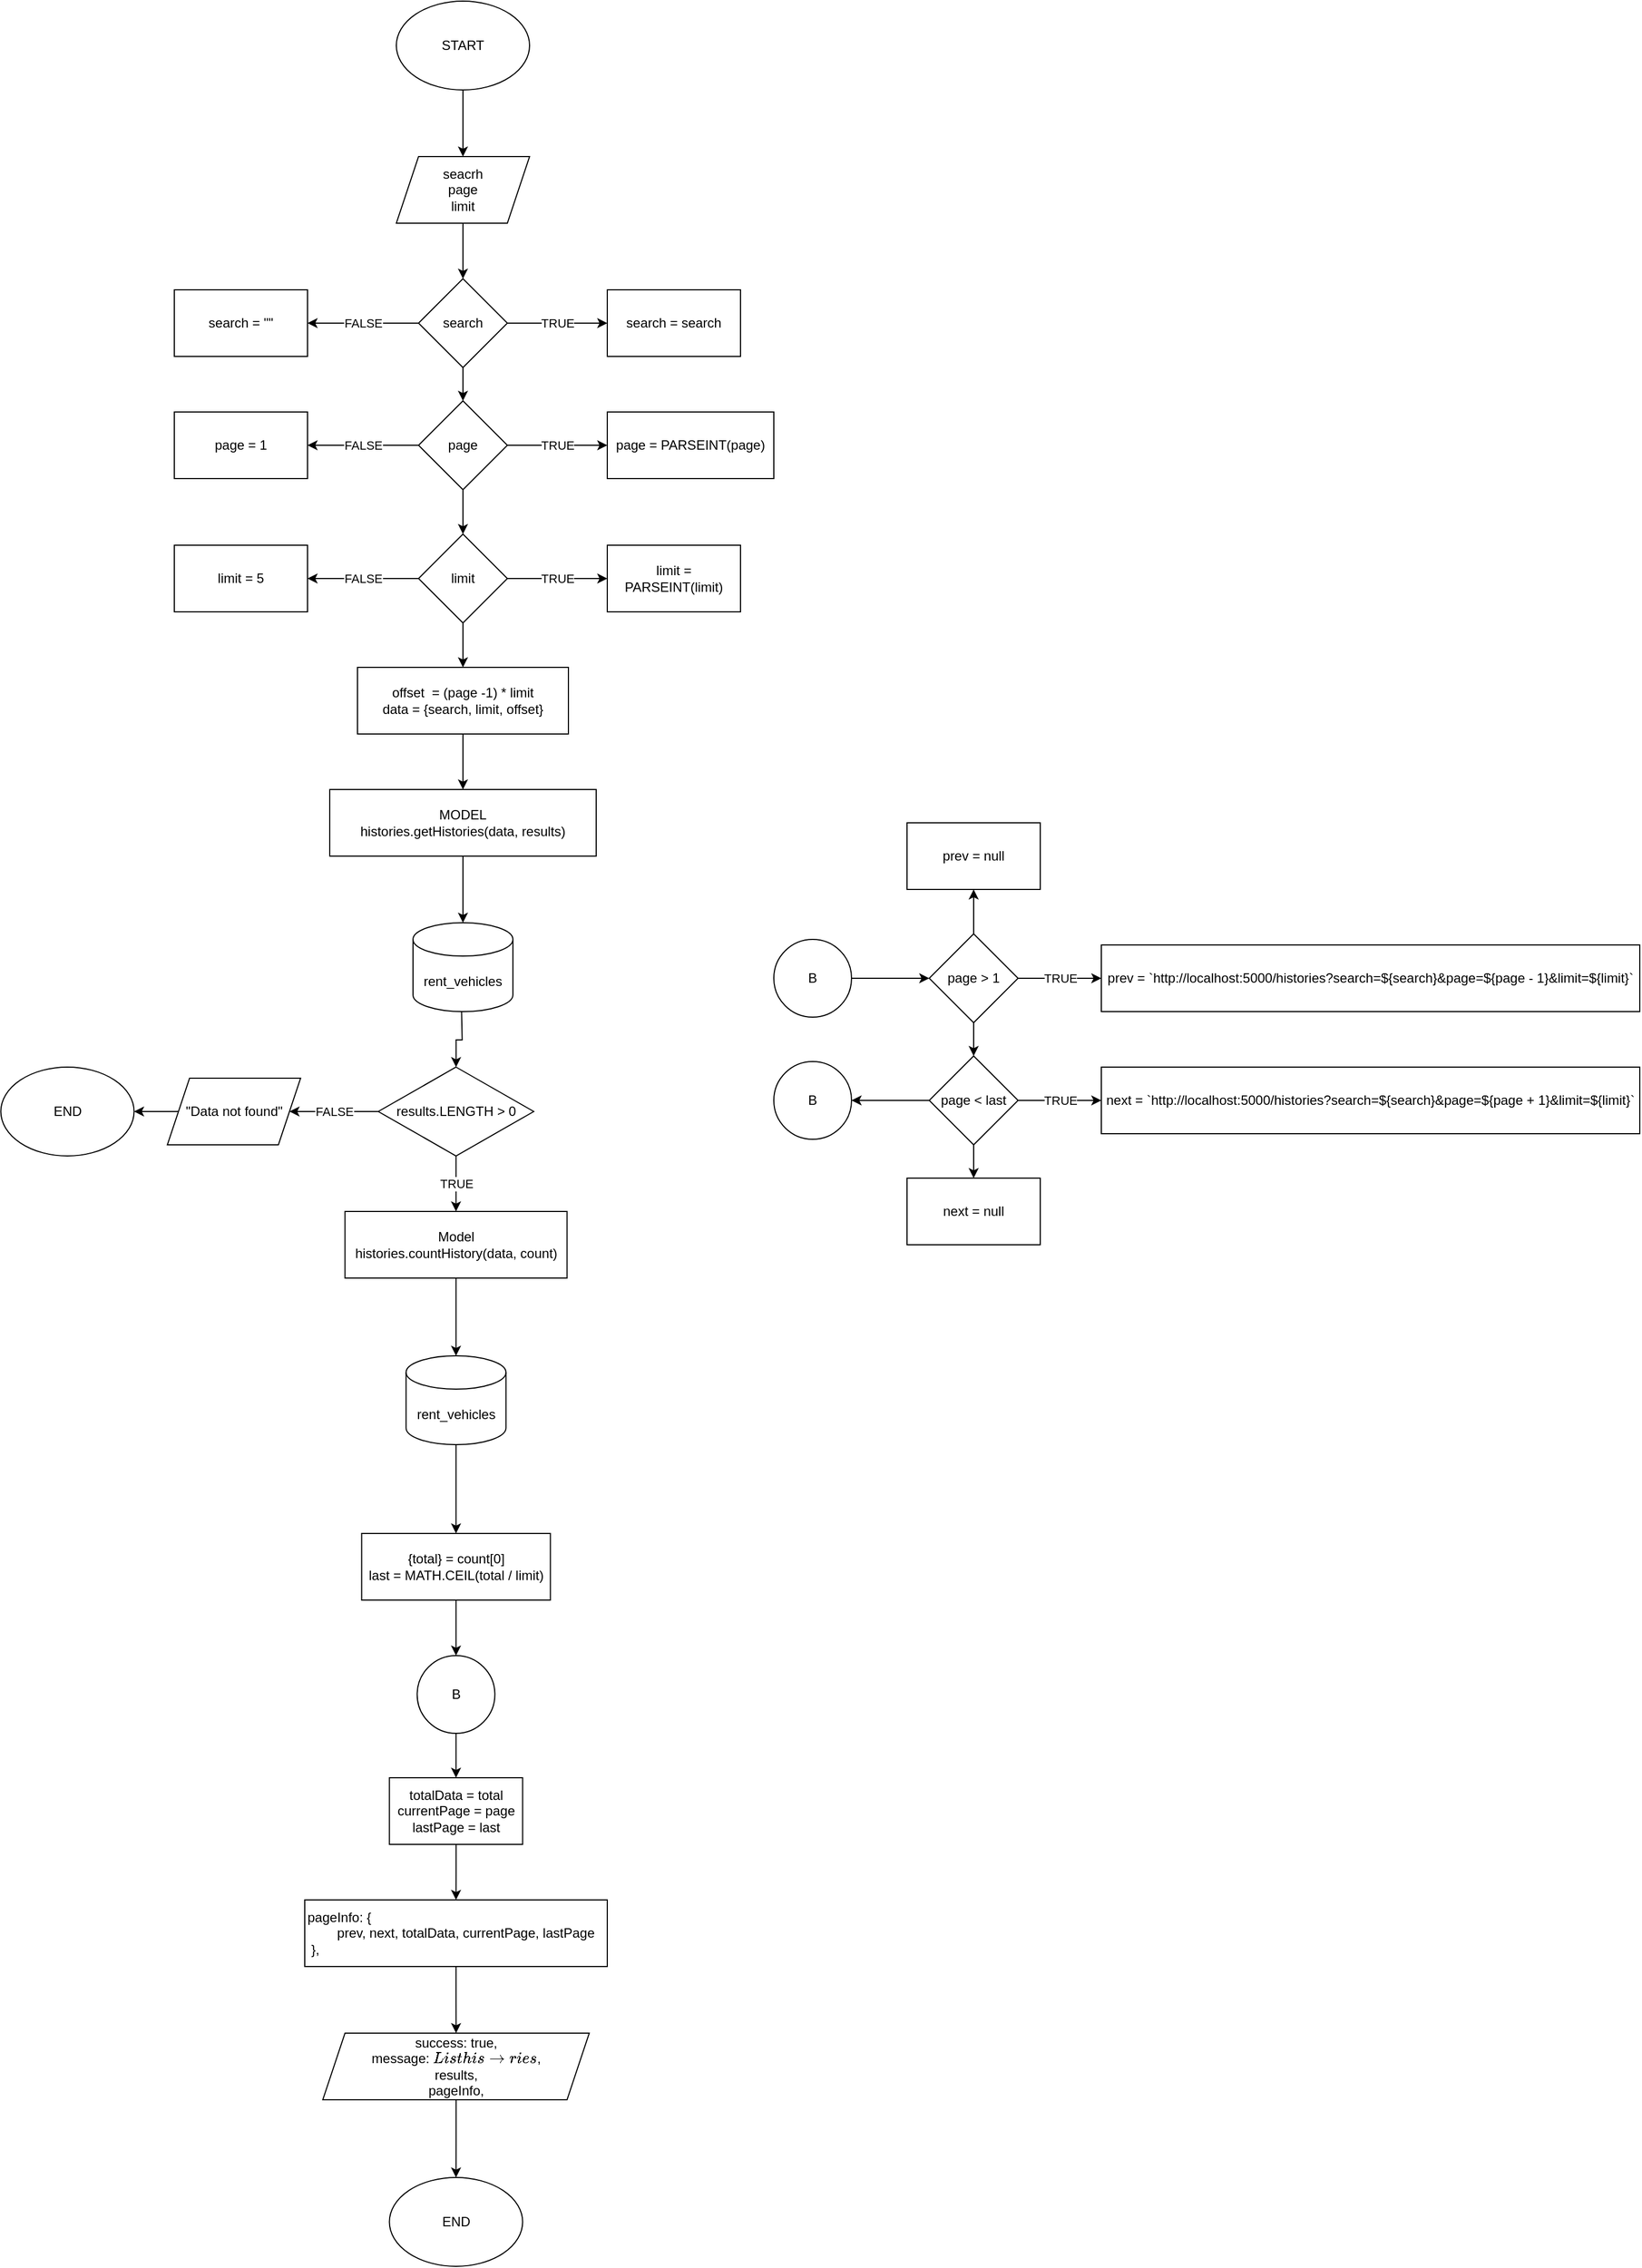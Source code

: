 <mxfile version="16.5.1" type="device" pages="5"><diagram id="UBIML3pQqiDEn2vD6msV" name="list histories"><mxGraphModel dx="1117" dy="827" grid="1" gridSize="10" guides="1" tooltips="1" connect="1" arrows="1" fold="1" page="1" pageScale="1" pageWidth="850" pageHeight="1100" math="0" shadow="0"><root><mxCell id="0"/><mxCell id="1" parent="0"/><mxCell id="452W0jWJVssh9XhGpuLI-1" value="" style="edgeStyle=orthogonalEdgeStyle;rounded=0;orthogonalLoop=1;jettySize=auto;html=1;" parent="1" source="452W0jWJVssh9XhGpuLI-2" target="452W0jWJVssh9XhGpuLI-4" edge="1"><mxGeometry relative="1" as="geometry"/></mxCell><mxCell id="452W0jWJVssh9XhGpuLI-2" value="START" style="ellipse;whiteSpace=wrap;html=1;" parent="1" vertex="1"><mxGeometry x="485" y="80" width="120" height="80" as="geometry"/></mxCell><mxCell id="452W0jWJVssh9XhGpuLI-3" value="" style="edgeStyle=orthogonalEdgeStyle;rounded=0;orthogonalLoop=1;jettySize=auto;html=1;" parent="1" source="452W0jWJVssh9XhGpuLI-4" target="452W0jWJVssh9XhGpuLI-8" edge="1"><mxGeometry relative="1" as="geometry"/></mxCell><mxCell id="452W0jWJVssh9XhGpuLI-4" value="seacrh&lt;br&gt;page&lt;br&gt;limit" style="shape=parallelogram;perimeter=parallelogramPerimeter;whiteSpace=wrap;html=1;fixedSize=1;" parent="1" vertex="1"><mxGeometry x="485" y="220" width="120" height="60" as="geometry"/></mxCell><mxCell id="452W0jWJVssh9XhGpuLI-5" value="TRUE" style="edgeStyle=orthogonalEdgeStyle;rounded=0;orthogonalLoop=1;jettySize=auto;html=1;" parent="1" source="452W0jWJVssh9XhGpuLI-8" target="452W0jWJVssh9XhGpuLI-9" edge="1"><mxGeometry relative="1" as="geometry"/></mxCell><mxCell id="452W0jWJVssh9XhGpuLI-6" value="FALSE" style="edgeStyle=orthogonalEdgeStyle;rounded=0;orthogonalLoop=1;jettySize=auto;html=1;" parent="1" source="452W0jWJVssh9XhGpuLI-8" target="452W0jWJVssh9XhGpuLI-10" edge="1"><mxGeometry relative="1" as="geometry"/></mxCell><mxCell id="452W0jWJVssh9XhGpuLI-7" value="" style="edgeStyle=orthogonalEdgeStyle;rounded=0;orthogonalLoop=1;jettySize=auto;html=1;" parent="1" source="452W0jWJVssh9XhGpuLI-8" target="452W0jWJVssh9XhGpuLI-14" edge="1"><mxGeometry relative="1" as="geometry"/></mxCell><mxCell id="452W0jWJVssh9XhGpuLI-8" value="search" style="rhombus;whiteSpace=wrap;html=1;" parent="1" vertex="1"><mxGeometry x="505" y="330" width="80" height="80" as="geometry"/></mxCell><mxCell id="452W0jWJVssh9XhGpuLI-9" value="search = search" style="rounded=0;whiteSpace=wrap;html=1;" parent="1" vertex="1"><mxGeometry x="675" y="340" width="120" height="60" as="geometry"/></mxCell><mxCell id="452W0jWJVssh9XhGpuLI-10" value="search = &quot;&quot;" style="rounded=0;whiteSpace=wrap;html=1;" parent="1" vertex="1"><mxGeometry x="285" y="340" width="120" height="60" as="geometry"/></mxCell><mxCell id="452W0jWJVssh9XhGpuLI-11" value="TRUE" style="edgeStyle=orthogonalEdgeStyle;rounded=0;orthogonalLoop=1;jettySize=auto;html=1;" parent="1" source="452W0jWJVssh9XhGpuLI-14" target="452W0jWJVssh9XhGpuLI-15" edge="1"><mxGeometry relative="1" as="geometry"/></mxCell><mxCell id="452W0jWJVssh9XhGpuLI-12" value="FALSE" style="edgeStyle=orthogonalEdgeStyle;rounded=0;orthogonalLoop=1;jettySize=auto;html=1;" parent="1" source="452W0jWJVssh9XhGpuLI-14" target="452W0jWJVssh9XhGpuLI-16" edge="1"><mxGeometry relative="1" as="geometry"/></mxCell><mxCell id="452W0jWJVssh9XhGpuLI-13" value="" style="edgeStyle=orthogonalEdgeStyle;rounded=0;orthogonalLoop=1;jettySize=auto;html=1;" parent="1" source="452W0jWJVssh9XhGpuLI-14" target="452W0jWJVssh9XhGpuLI-20" edge="1"><mxGeometry relative="1" as="geometry"/></mxCell><mxCell id="452W0jWJVssh9XhGpuLI-14" value="page" style="rhombus;whiteSpace=wrap;html=1;" parent="1" vertex="1"><mxGeometry x="505" y="440" width="80" height="80" as="geometry"/></mxCell><mxCell id="452W0jWJVssh9XhGpuLI-15" value="page = PARSEINT(page)" style="rounded=0;whiteSpace=wrap;html=1;" parent="1" vertex="1"><mxGeometry x="675" y="450" width="150" height="60" as="geometry"/></mxCell><mxCell id="452W0jWJVssh9XhGpuLI-16" value="page = 1" style="rounded=0;whiteSpace=wrap;html=1;" parent="1" vertex="1"><mxGeometry x="285" y="450" width="120" height="60" as="geometry"/></mxCell><mxCell id="452W0jWJVssh9XhGpuLI-17" value="TRUE" style="edgeStyle=orthogonalEdgeStyle;rounded=0;orthogonalLoop=1;jettySize=auto;html=1;" parent="1" source="452W0jWJVssh9XhGpuLI-20" target="452W0jWJVssh9XhGpuLI-21" edge="1"><mxGeometry relative="1" as="geometry"/></mxCell><mxCell id="452W0jWJVssh9XhGpuLI-18" value="FALSE" style="edgeStyle=orthogonalEdgeStyle;rounded=0;orthogonalLoop=1;jettySize=auto;html=1;" parent="1" source="452W0jWJVssh9XhGpuLI-20" target="452W0jWJVssh9XhGpuLI-22" edge="1"><mxGeometry relative="1" as="geometry"/></mxCell><mxCell id="452W0jWJVssh9XhGpuLI-19" value="" style="edgeStyle=orthogonalEdgeStyle;rounded=0;orthogonalLoop=1;jettySize=auto;html=1;" parent="1" source="452W0jWJVssh9XhGpuLI-20" target="452W0jWJVssh9XhGpuLI-24" edge="1"><mxGeometry relative="1" as="geometry"/></mxCell><mxCell id="452W0jWJVssh9XhGpuLI-20" value="limit" style="rhombus;whiteSpace=wrap;html=1;" parent="1" vertex="1"><mxGeometry x="505" y="560" width="80" height="80" as="geometry"/></mxCell><mxCell id="452W0jWJVssh9XhGpuLI-21" value="limit = PARSEINT(limit)" style="rounded=0;whiteSpace=wrap;html=1;" parent="1" vertex="1"><mxGeometry x="675" y="570" width="120" height="60" as="geometry"/></mxCell><mxCell id="452W0jWJVssh9XhGpuLI-22" value="limit = 5" style="rounded=0;whiteSpace=wrap;html=1;" parent="1" vertex="1"><mxGeometry x="285" y="570" width="120" height="60" as="geometry"/></mxCell><mxCell id="452W0jWJVssh9XhGpuLI-23" value="" style="edgeStyle=orthogonalEdgeStyle;rounded=0;orthogonalLoop=1;jettySize=auto;html=1;" parent="1" source="452W0jWJVssh9XhGpuLI-24" target="452W0jWJVssh9XhGpuLI-27" edge="1"><mxGeometry relative="1" as="geometry"/></mxCell><mxCell id="452W0jWJVssh9XhGpuLI-24" value="offset&amp;nbsp; = (page -1) * limit&lt;br&gt;data = {search, limit, offset}" style="rounded=0;whiteSpace=wrap;html=1;" parent="1" vertex="1"><mxGeometry x="450" y="680" width="190" height="60" as="geometry"/></mxCell><mxCell id="452W0jWJVssh9XhGpuLI-25" value="" style="edgeStyle=orthogonalEdgeStyle;rounded=0;orthogonalLoop=1;jettySize=auto;html=1;fontSize=12;" parent="1" source="452W0jWJVssh9XhGpuLI-27" target="452W0jWJVssh9XhGpuLI-28" edge="1"><mxGeometry relative="1" as="geometry"/></mxCell><mxCell id="452W0jWJVssh9XhGpuLI-26" value="" style="edgeStyle=orthogonalEdgeStyle;rounded=0;orthogonalLoop=1;jettySize=auto;html=1;fontSize=12;" parent="1" target="452W0jWJVssh9XhGpuLI-31" edge="1"><mxGeometry relative="1" as="geometry"><mxPoint x="543.75" y="990" as="sourcePoint"/></mxGeometry></mxCell><mxCell id="452W0jWJVssh9XhGpuLI-27" value="MODEL&lt;br&gt;histories.getHistories(data, results)" style="rounded=0;whiteSpace=wrap;html=1;" parent="1" vertex="1"><mxGeometry x="425" y="790" width="240" height="60" as="geometry"/></mxCell><mxCell id="452W0jWJVssh9XhGpuLI-28" value="rent_vehicles" style="shape=cylinder3;whiteSpace=wrap;html=1;boundedLbl=1;backgroundOutline=1;size=15;" parent="1" vertex="1"><mxGeometry x="500" y="910" width="90" height="80" as="geometry"/></mxCell><mxCell id="452W0jWJVssh9XhGpuLI-29" value="FALSE" style="edgeStyle=orthogonalEdgeStyle;rounded=0;orthogonalLoop=1;jettySize=auto;html=1;" parent="1" source="452W0jWJVssh9XhGpuLI-31" target="452W0jWJVssh9XhGpuLI-33" edge="1"><mxGeometry relative="1" as="geometry"/></mxCell><mxCell id="452W0jWJVssh9XhGpuLI-30" value="TRUE" style="edgeStyle=orthogonalEdgeStyle;rounded=0;orthogonalLoop=1;jettySize=auto;html=1;" parent="1" source="452W0jWJVssh9XhGpuLI-31" target="452W0jWJVssh9XhGpuLI-36" edge="1"><mxGeometry relative="1" as="geometry"/></mxCell><mxCell id="452W0jWJVssh9XhGpuLI-31" value="results.LENGTH &amp;gt; 0" style="rhombus;whiteSpace=wrap;html=1;" parent="1" vertex="1"><mxGeometry x="468.75" y="1040" width="140" height="80" as="geometry"/></mxCell><mxCell id="452W0jWJVssh9XhGpuLI-32" value="" style="edgeStyle=orthogonalEdgeStyle;rounded=0;orthogonalLoop=1;jettySize=auto;html=1;" parent="1" source="452W0jWJVssh9XhGpuLI-33" edge="1"><mxGeometry relative="1" as="geometry"><mxPoint x="248.75" y="1080" as="targetPoint"/></mxGeometry></mxCell><mxCell id="452W0jWJVssh9XhGpuLI-33" value="&quot;Data not found&quot;" style="shape=parallelogram;perimeter=parallelogramPerimeter;whiteSpace=wrap;html=1;fixedSize=1;" parent="1" vertex="1"><mxGeometry x="278.75" y="1050" width="120" height="60" as="geometry"/></mxCell><mxCell id="452W0jWJVssh9XhGpuLI-34" value="" style="edgeStyle=orthogonalEdgeStyle;rounded=0;orthogonalLoop=1;jettySize=auto;html=1;fontSize=12;" parent="1" source="452W0jWJVssh9XhGpuLI-36" target="452W0jWJVssh9XhGpuLI-63" edge="1"><mxGeometry relative="1" as="geometry"/></mxCell><mxCell id="452W0jWJVssh9XhGpuLI-36" value="Model&lt;br&gt;histories.countHistory(data, count)" style="rounded=0;whiteSpace=wrap;html=1;" parent="1" vertex="1"><mxGeometry x="438.75" y="1170" width="200" height="60" as="geometry"/></mxCell><mxCell id="452W0jWJVssh9XhGpuLI-37" value="" style="edgeStyle=orthogonalEdgeStyle;rounded=0;orthogonalLoop=1;jettySize=auto;html=1;" parent="1" source="452W0jWJVssh9XhGpuLI-38" target="452W0jWJVssh9XhGpuLI-62" edge="1"><mxGeometry relative="1" as="geometry"/></mxCell><mxCell id="452W0jWJVssh9XhGpuLI-38" value="{total} = count[0]&lt;br&gt;last = MATH.CEIL(total / limit)" style="rounded=0;whiteSpace=wrap;html=1;" parent="1" vertex="1"><mxGeometry x="453.75" y="1460" width="170" height="60" as="geometry"/></mxCell><mxCell id="452W0jWJVssh9XhGpuLI-39" value="" style="edgeStyle=orthogonalEdgeStyle;rounded=0;orthogonalLoop=1;jettySize=auto;html=1;" parent="1" source="452W0jWJVssh9XhGpuLI-40" target="452W0jWJVssh9XhGpuLI-42" edge="1"><mxGeometry relative="1" as="geometry"/></mxCell><mxCell id="452W0jWJVssh9XhGpuLI-40" value="&lt;div&gt;pageInfo:&amp;nbsp;&lt;span&gt;{&lt;/span&gt;&lt;/div&gt;&lt;div&gt;&lt;span&gt;&lt;span style=&quot;white-space: pre&quot;&gt;&#9;&lt;/span&gt;prev,&lt;/span&gt;&lt;span&gt;&amp;nbsp;next,&lt;/span&gt;&lt;span&gt;&amp;nbsp;totalData,&lt;/span&gt;&lt;span&gt;&amp;nbsp;currentPage,&lt;/span&gt;&lt;span&gt;&amp;nbsp;lastPage&lt;/span&gt;&lt;/div&gt;&lt;div&gt;&amp;nbsp;},&lt;/div&gt;" style="rounded=0;whiteSpace=wrap;html=1;align=left;" parent="1" vertex="1"><mxGeometry x="402.5" y="1790" width="272.5" height="60" as="geometry"/></mxCell><mxCell id="452W0jWJVssh9XhGpuLI-41" value="" style="edgeStyle=orthogonalEdgeStyle;rounded=0;orthogonalLoop=1;jettySize=auto;html=1;" parent="1" source="452W0jWJVssh9XhGpuLI-42" edge="1"><mxGeometry relative="1" as="geometry"><mxPoint x="538.75" y="2040.0" as="targetPoint"/></mxGeometry></mxCell><mxCell id="452W0jWJVssh9XhGpuLI-42" value="&lt;div&gt;success: true,&lt;/div&gt;&lt;div&gt;message: `List histories`,&lt;/div&gt;&lt;div&gt;&lt;span&gt;results,&lt;/span&gt;&lt;/div&gt;&lt;div&gt;&lt;span&gt;pageInfo,&lt;/span&gt;&lt;/div&gt;" style="shape=parallelogram;perimeter=parallelogramPerimeter;whiteSpace=wrap;html=1;fixedSize=1;align=center;" parent="1" vertex="1"><mxGeometry x="418.75" y="1910" width="240" height="60" as="geometry"/></mxCell><mxCell id="452W0jWJVssh9XhGpuLI-43" value="" style="edgeStyle=orthogonalEdgeStyle;rounded=0;orthogonalLoop=1;jettySize=auto;html=1;" parent="1" source="452W0jWJVssh9XhGpuLI-44" target="452W0jWJVssh9XhGpuLI-48" edge="1"><mxGeometry relative="1" as="geometry"/></mxCell><mxCell id="452W0jWJVssh9XhGpuLI-44" value="B" style="ellipse;whiteSpace=wrap;html=1;aspect=fixed;" parent="1" vertex="1"><mxGeometry x="825" y="925" width="70" height="70" as="geometry"/></mxCell><mxCell id="452W0jWJVssh9XhGpuLI-45" value="TRUE" style="edgeStyle=orthogonalEdgeStyle;rounded=0;orthogonalLoop=1;jettySize=auto;html=1;" parent="1" source="452W0jWJVssh9XhGpuLI-48" target="452W0jWJVssh9XhGpuLI-49" edge="1"><mxGeometry relative="1" as="geometry"/></mxCell><mxCell id="452W0jWJVssh9XhGpuLI-46" value="" style="edgeStyle=orthogonalEdgeStyle;rounded=0;orthogonalLoop=1;jettySize=auto;html=1;" parent="1" source="452W0jWJVssh9XhGpuLI-48" target="452W0jWJVssh9XhGpuLI-51" edge="1"><mxGeometry relative="1" as="geometry"/></mxCell><mxCell id="452W0jWJVssh9XhGpuLI-47" value="" style="edgeStyle=orthogonalEdgeStyle;rounded=0;orthogonalLoop=1;jettySize=auto;html=1;" parent="1" source="452W0jWJVssh9XhGpuLI-48" target="452W0jWJVssh9XhGpuLI-55" edge="1"><mxGeometry relative="1" as="geometry"/></mxCell><mxCell id="452W0jWJVssh9XhGpuLI-48" value="page &amp;gt; 1" style="rhombus;whiteSpace=wrap;html=1;" parent="1" vertex="1"><mxGeometry x="965" y="920" width="80" height="80" as="geometry"/></mxCell><mxCell id="452W0jWJVssh9XhGpuLI-49" value="&lt;span&gt;prev = `http://localhost:5000/histories?&lt;/span&gt;&lt;span&gt;search=${search}&amp;amp;page=${page - 1}&amp;amp;limit=${limit}`&lt;/span&gt;" style="rounded=0;whiteSpace=wrap;html=1;align=center;" parent="1" vertex="1"><mxGeometry x="1120" y="930" width="485" height="60" as="geometry"/></mxCell><mxCell id="452W0jWJVssh9XhGpuLI-50" value="&lt;span style=&quot;text-align: left&quot;&gt;next = `http://localhost:5000/histories?&lt;/span&gt;&lt;span style=&quot;text-align: left&quot;&gt;search=${search}&amp;amp;page=${page + 1}&amp;amp;limit=${limit}`&lt;/span&gt;" style="rounded=0;whiteSpace=wrap;html=1;" parent="1" vertex="1"><mxGeometry x="1120" y="1040" width="485" height="60" as="geometry"/></mxCell><mxCell id="452W0jWJVssh9XhGpuLI-51" value="prev = null" style="rounded=0;whiteSpace=wrap;html=1;" parent="1" vertex="1"><mxGeometry x="945" y="820" width="120" height="60" as="geometry"/></mxCell><mxCell id="452W0jWJVssh9XhGpuLI-52" value="TRUE" style="edgeStyle=orthogonalEdgeStyle;rounded=0;orthogonalLoop=1;jettySize=auto;html=1;" parent="1" source="452W0jWJVssh9XhGpuLI-55" target="452W0jWJVssh9XhGpuLI-50" edge="1"><mxGeometry relative="1" as="geometry"/></mxCell><mxCell id="452W0jWJVssh9XhGpuLI-53" value="" style="edgeStyle=orthogonalEdgeStyle;rounded=0;orthogonalLoop=1;jettySize=auto;html=1;" parent="1" source="452W0jWJVssh9XhGpuLI-55" target="452W0jWJVssh9XhGpuLI-56" edge="1"><mxGeometry relative="1" as="geometry"/></mxCell><mxCell id="452W0jWJVssh9XhGpuLI-54" value="" style="edgeStyle=orthogonalEdgeStyle;rounded=0;orthogonalLoop=1;jettySize=auto;html=1;" parent="1" source="452W0jWJVssh9XhGpuLI-55" target="452W0jWJVssh9XhGpuLI-64" edge="1"><mxGeometry relative="1" as="geometry"/></mxCell><mxCell id="452W0jWJVssh9XhGpuLI-55" value="page &amp;lt; last" style="rhombus;whiteSpace=wrap;html=1;" parent="1" vertex="1"><mxGeometry x="965" y="1030" width="80" height="80" as="geometry"/></mxCell><mxCell id="452W0jWJVssh9XhGpuLI-56" value="next = null" style="rounded=0;whiteSpace=wrap;html=1;" parent="1" vertex="1"><mxGeometry x="945" y="1140" width="120" height="60" as="geometry"/></mxCell><mxCell id="452W0jWJVssh9XhGpuLI-57" value="" style="edgeStyle=orthogonalEdgeStyle;rounded=0;orthogonalLoop=1;jettySize=auto;html=1;" parent="1" source="452W0jWJVssh9XhGpuLI-58" target="452W0jWJVssh9XhGpuLI-40" edge="1"><mxGeometry relative="1" as="geometry"/></mxCell><mxCell id="452W0jWJVssh9XhGpuLI-58" value="totalData = total&lt;br&gt;currentPage = page&lt;br&gt;lastPage = last" style="rounded=0;whiteSpace=wrap;html=1;" parent="1" vertex="1"><mxGeometry x="478.75" y="1680" width="120" height="60" as="geometry"/></mxCell><mxCell id="452W0jWJVssh9XhGpuLI-59" value="END" style="ellipse;whiteSpace=wrap;html=1;" parent="1" vertex="1"><mxGeometry x="128.75" y="1040" width="120" height="80" as="geometry"/></mxCell><mxCell id="452W0jWJVssh9XhGpuLI-60" value="END" style="ellipse;whiteSpace=wrap;html=1;" parent="1" vertex="1"><mxGeometry x="478.75" y="2040" width="120" height="80" as="geometry"/></mxCell><mxCell id="452W0jWJVssh9XhGpuLI-61" value="" style="edgeStyle=orthogonalEdgeStyle;rounded=0;orthogonalLoop=1;jettySize=auto;html=1;" parent="1" source="452W0jWJVssh9XhGpuLI-62" target="452W0jWJVssh9XhGpuLI-58" edge="1"><mxGeometry relative="1" as="geometry"/></mxCell><mxCell id="452W0jWJVssh9XhGpuLI-62" value="B" style="ellipse;whiteSpace=wrap;html=1;aspect=fixed;" parent="1" vertex="1"><mxGeometry x="503.75" y="1570" width="70" height="70" as="geometry"/></mxCell><mxCell id="7QxRg88MOw6P7cWPFtko-1" value="" style="edgeStyle=orthogonalEdgeStyle;rounded=0;orthogonalLoop=1;jettySize=auto;html=1;" edge="1" parent="1" source="452W0jWJVssh9XhGpuLI-63" target="452W0jWJVssh9XhGpuLI-38"><mxGeometry relative="1" as="geometry"/></mxCell><mxCell id="452W0jWJVssh9XhGpuLI-63" value="rent_vehicles" style="shape=cylinder3;whiteSpace=wrap;html=1;boundedLbl=1;backgroundOutline=1;size=15;" parent="1" vertex="1"><mxGeometry x="493.75" y="1300" width="90" height="80" as="geometry"/></mxCell><mxCell id="452W0jWJVssh9XhGpuLI-64" value="B" style="ellipse;whiteSpace=wrap;html=1;aspect=fixed;" parent="1" vertex="1"><mxGeometry x="825" y="1035" width="70" height="70" as="geometry"/></mxCell></root></mxGraphModel></diagram><diagram id="q_NCcGGk11ZwcwXTaG-n" name="history by id"><mxGraphModel dx="782" dy="579" grid="1" gridSize="10" guides="1" tooltips="1" connect="1" arrows="1" fold="1" page="1" pageScale="1" pageWidth="850" pageHeight="1100" math="0" shadow="0"><root><mxCell id="hjFE3tLGXjKZjPv6mzIS-0"/><mxCell id="hjFE3tLGXjKZjPv6mzIS-1" parent="hjFE3tLGXjKZjPv6mzIS-0"/><mxCell id="YqDuwtSMpE-x2yZr22N3-2" value="" style="edgeStyle=orthogonalEdgeStyle;rounded=0;orthogonalLoop=1;jettySize=auto;html=1;" parent="hjFE3tLGXjKZjPv6mzIS-1" source="YqDuwtSMpE-x2yZr22N3-0" target="YqDuwtSMpE-x2yZr22N3-1" edge="1"><mxGeometry relative="1" as="geometry"/></mxCell><mxCell id="YqDuwtSMpE-x2yZr22N3-0" value="START" style="ellipse;whiteSpace=wrap;html=1;" parent="hjFE3tLGXjKZjPv6mzIS-1" vertex="1"><mxGeometry x="500" y="30" width="120" height="80" as="geometry"/></mxCell><mxCell id="YqDuwtSMpE-x2yZr22N3-4" value="" style="edgeStyle=orthogonalEdgeStyle;rounded=0;orthogonalLoop=1;jettySize=auto;html=1;" parent="hjFE3tLGXjKZjPv6mzIS-1" source="YqDuwtSMpE-x2yZr22N3-1" target="YqDuwtSMpE-x2yZr22N3-3" edge="1"><mxGeometry relative="1" as="geometry"/></mxCell><mxCell id="YqDuwtSMpE-x2yZr22N3-1" value="id" style="shape=parallelogram;perimeter=parallelogramPerimeter;whiteSpace=wrap;html=1;fixedSize=1;" parent="hjFE3tLGXjKZjPv6mzIS-1" vertex="1"><mxGeometry x="500" y="160" width="120" height="60" as="geometry"/></mxCell><mxCell id="YqDuwtSMpE-x2yZr22N3-6" value="" style="edgeStyle=orthogonalEdgeStyle;rounded=0;orthogonalLoop=1;jettySize=auto;html=1;" parent="hjFE3tLGXjKZjPv6mzIS-1" source="YqDuwtSMpE-x2yZr22N3-3" target="YqDuwtSMpE-x2yZr22N3-5" edge="1"><mxGeometry relative="1" as="geometry"/></mxCell><mxCell id="YqDuwtSMpE-x2yZr22N3-8" value="" style="edgeStyle=orthogonalEdgeStyle;rounded=0;orthogonalLoop=1;jettySize=auto;html=1;" parent="hjFE3tLGXjKZjPv6mzIS-1" target="YqDuwtSMpE-x2yZr22N3-7" edge="1"><mxGeometry relative="1" as="geometry"><mxPoint x="560" y="440" as="sourcePoint"/></mxGeometry></mxCell><mxCell id="YqDuwtSMpE-x2yZr22N3-3" value="MODEL&lt;br&gt;histories.getHistory(id, results)" style="rounded=0;whiteSpace=wrap;html=1;" parent="hjFE3tLGXjKZjPv6mzIS-1" vertex="1"><mxGeometry x="490" y="270" width="140" height="60" as="geometry"/></mxCell><mxCell id="YqDuwtSMpE-x2yZr22N3-5" value="rent_vehicles" style="shape=cylinder3;whiteSpace=wrap;html=1;boundedLbl=1;backgroundOutline=1;size=15;" parent="hjFE3tLGXjKZjPv6mzIS-1" vertex="1"><mxGeometry x="505" y="370" width="110" height="80" as="geometry"/></mxCell><mxCell id="YqDuwtSMpE-x2yZr22N3-10" value="FALSE" style="edgeStyle=orthogonalEdgeStyle;rounded=0;orthogonalLoop=1;jettySize=auto;html=1;" parent="hjFE3tLGXjKZjPv6mzIS-1" source="YqDuwtSMpE-x2yZr22N3-7" target="YqDuwtSMpE-x2yZr22N3-9" edge="1"><mxGeometry relative="1" as="geometry"/></mxCell><mxCell id="YqDuwtSMpE-x2yZr22N3-14" value="TRUE" style="edgeStyle=orthogonalEdgeStyle;rounded=0;orthogonalLoop=1;jettySize=auto;html=1;" parent="hjFE3tLGXjKZjPv6mzIS-1" source="YqDuwtSMpE-x2yZr22N3-7" target="YqDuwtSMpE-x2yZr22N3-13" edge="1"><mxGeometry relative="1" as="geometry"/></mxCell><mxCell id="YqDuwtSMpE-x2yZr22N3-7" value="results.LENGTH &amp;gt; 0" style="rhombus;whiteSpace=wrap;html=1;" parent="hjFE3tLGXjKZjPv6mzIS-1" vertex="1"><mxGeometry x="497.5" y="500" width="125" height="80" as="geometry"/></mxCell><mxCell id="YqDuwtSMpE-x2yZr22N3-12" value="" style="edgeStyle=orthogonalEdgeStyle;rounded=0;orthogonalLoop=1;jettySize=auto;html=1;" parent="hjFE3tLGXjKZjPv6mzIS-1" source="YqDuwtSMpE-x2yZr22N3-9" target="YqDuwtSMpE-x2yZr22N3-11" edge="1"><mxGeometry relative="1" as="geometry"/></mxCell><mxCell id="YqDuwtSMpE-x2yZr22N3-9" value="success: false,&lt;br&gt;message: &quot;History not found&quot;" style="shape=parallelogram;perimeter=parallelogramPerimeter;whiteSpace=wrap;html=1;fixedSize=1;" parent="hjFE3tLGXjKZjPv6mzIS-1" vertex="1"><mxGeometry x="260" y="510" width="150" height="60" as="geometry"/></mxCell><mxCell id="YqDuwtSMpE-x2yZr22N3-11" value="END" style="ellipse;whiteSpace=wrap;html=1;" parent="hjFE3tLGXjKZjPv6mzIS-1" vertex="1"><mxGeometry x="60" y="500" width="120" height="80" as="geometry"/></mxCell><mxCell id="YqDuwtSMpE-x2yZr22N3-16" value="" style="edgeStyle=orthogonalEdgeStyle;rounded=0;orthogonalLoop=1;jettySize=auto;html=1;" parent="hjFE3tLGXjKZjPv6mzIS-1" source="YqDuwtSMpE-x2yZr22N3-13" target="YqDuwtSMpE-x2yZr22N3-15" edge="1"><mxGeometry relative="1" as="geometry"/></mxCell><mxCell id="YqDuwtSMpE-x2yZr22N3-13" value="success: true,&lt;br&gt;message: `History with id ${id}`,&lt;br&gt;results: results[0]" style="shape=parallelogram;perimeter=parallelogramPerimeter;whiteSpace=wrap;html=1;fixedSize=1;" parent="hjFE3tLGXjKZjPv6mzIS-1" vertex="1"><mxGeometry x="465" y="640" width="190" height="60" as="geometry"/></mxCell><mxCell id="YqDuwtSMpE-x2yZr22N3-15" value="END" style="ellipse;whiteSpace=wrap;html=1;" parent="hjFE3tLGXjKZjPv6mzIS-1" vertex="1"><mxGeometry x="500" y="770" width="120" height="80" as="geometry"/></mxCell></root></mxGraphModel></diagram><diagram id="E3kjD3rwfJ6af1RQZVww" name="add history"><mxGraphModel dx="920" dy="681" grid="1" gridSize="10" guides="1" tooltips="1" connect="1" arrows="1" fold="1" page="1" pageScale="1" pageWidth="850" pageHeight="1100" math="0" shadow="0"><root><mxCell id="MP_MUvmoKOp5jrR6Ta0f-0"/><mxCell id="MP_MUvmoKOp5jrR6Ta0f-1" parent="MP_MUvmoKOp5jrR6Ta0f-0"/><mxCell id="MP_MUvmoKOp5jrR6Ta0f-6" value="" style="edgeStyle=orthogonalEdgeStyle;rounded=0;orthogonalLoop=1;jettySize=auto;html=1;" parent="MP_MUvmoKOp5jrR6Ta0f-1" source="MP_MUvmoKOp5jrR6Ta0f-2" target="MP_MUvmoKOp5jrR6Ta0f-4" edge="1"><mxGeometry relative="1" as="geometry"/></mxCell><mxCell id="MP_MUvmoKOp5jrR6Ta0f-2" value="START" style="ellipse;whiteSpace=wrap;html=1;" parent="MP_MUvmoKOp5jrR6Ta0f-1" vertex="1"><mxGeometry x="590" y="80" width="120" height="80" as="geometry"/></mxCell><mxCell id="MP_MUvmoKOp5jrR6Ta0f-7" value="" style="edgeStyle=orthogonalEdgeStyle;rounded=0;orthogonalLoop=1;jettySize=auto;html=1;" parent="MP_MUvmoKOp5jrR6Ta0f-1" source="MP_MUvmoKOp5jrR6Ta0f-4" target="MP_MUvmoKOp5jrR6Ta0f-5" edge="1"><mxGeometry relative="1" as="geometry"/></mxCell><mxCell id="MP_MUvmoKOp5jrR6Ta0f-4" value="id_user&lt;br&gt;id_vehicle&lt;br&gt;rent_start_date" style="shape=parallelogram;perimeter=parallelogramPerimeter;whiteSpace=wrap;html=1;fixedSize=1;" parent="MP_MUvmoKOp5jrR6Ta0f-1" vertex="1"><mxGeometry x="590" y="210" width="120" height="60" as="geometry"/></mxCell><mxCell id="MP_MUvmoKOp5jrR6Ta0f-9" value="" style="edgeStyle=orthogonalEdgeStyle;rounded=0;orthogonalLoop=1;jettySize=auto;html=1;" parent="MP_MUvmoKOp5jrR6Ta0f-1" source="MP_MUvmoKOp5jrR6Ta0f-5" target="MP_MUvmoKOp5jrR6Ta0f-8" edge="1"><mxGeometry relative="1" as="geometry"/></mxCell><mxCell id="MP_MUvmoKOp5jrR6Ta0f-5" value="rent_end_date&lt;br&gt;prepayment" style="shape=parallelogram;perimeter=parallelogramPerimeter;whiteSpace=wrap;html=1;fixedSize=1;" parent="MP_MUvmoKOp5jrR6Ta0f-1" vertex="1"><mxGeometry x="590" y="340" width="120" height="60" as="geometry"/></mxCell><mxCell id="MP_MUvmoKOp5jrR6Ta0f-11" value="TRUE" style="edgeStyle=orthogonalEdgeStyle;rounded=0;orthogonalLoop=1;jettySize=auto;html=1;" parent="MP_MUvmoKOp5jrR6Ta0f-1" source="MP_MUvmoKOp5jrR6Ta0f-8" target="MP_MUvmoKOp5jrR6Ta0f-10" edge="1"><mxGeometry relative="1" as="geometry"/></mxCell><mxCell id="MP_MUvmoKOp5jrR6Ta0f-16" value="FALSE" style="edgeStyle=orthogonalEdgeStyle;rounded=0;orthogonalLoop=1;jettySize=auto;html=1;" parent="MP_MUvmoKOp5jrR6Ta0f-1" source="MP_MUvmoKOp5jrR6Ta0f-8" target="MP_MUvmoKOp5jrR6Ta0f-12" edge="1"><mxGeometry relative="1" as="geometry"/></mxCell><mxCell id="MP_MUvmoKOp5jrR6Ta0f-8" value="id_user &amp;&amp; id_vehicle &amp;&amp; rent_start_date &amp;&amp; rent_end_date &amp;&amp; prepayment" style="rhombus;whiteSpace=wrap;html=1;" parent="MP_MUvmoKOp5jrR6Ta0f-1" vertex="1"><mxGeometry x="555" y="450" width="190" height="140" as="geometry"/></mxCell><mxCell id="MP_MUvmoKOp5jrR6Ta0f-18" value="" style="edgeStyle=orthogonalEdgeStyle;rounded=0;orthogonalLoop=1;jettySize=auto;html=1;" parent="MP_MUvmoKOp5jrR6Ta0f-1" target="MP_MUvmoKOp5jrR6Ta0f-17" edge="1"><mxGeometry relative="1" as="geometry"><mxPoint x="650" y="810" as="sourcePoint"/></mxGeometry></mxCell><mxCell id="MP_MUvmoKOp5jrR6Ta0f-20" value="" style="edgeStyle=orthogonalEdgeStyle;rounded=0;orthogonalLoop=1;jettySize=auto;html=1;" parent="MP_MUvmoKOp5jrR6Ta0f-1" source="MP_MUvmoKOp5jrR6Ta0f-10" target="MP_MUvmoKOp5jrR6Ta0f-19" edge="1"><mxGeometry relative="1" as="geometry"/></mxCell><mxCell id="MP_MUvmoKOp5jrR6Ta0f-10" value="MODEL&lt;br&gt;users.getUser(id_user, user)" style="rounded=0;whiteSpace=wrap;html=1;" parent="MP_MUvmoKOp5jrR6Ta0f-1" vertex="1"><mxGeometry x="580" y="660" width="140" height="60" as="geometry"/></mxCell><mxCell id="MP_MUvmoKOp5jrR6Ta0f-15" value="" style="edgeStyle=orthogonalEdgeStyle;rounded=0;orthogonalLoop=1;jettySize=auto;html=1;" parent="MP_MUvmoKOp5jrR6Ta0f-1" source="MP_MUvmoKOp5jrR6Ta0f-12" target="MP_MUvmoKOp5jrR6Ta0f-14" edge="1"><mxGeometry relative="1" as="geometry"/></mxCell><mxCell id="MP_MUvmoKOp5jrR6Ta0f-12" value="success: false,&lt;br&gt;message: ''Failed add new history, data must be filled''," style="shape=parallelogram;perimeter=parallelogramPerimeter;whiteSpace=wrap;html=1;fixedSize=1;" parent="MP_MUvmoKOp5jrR6Ta0f-1" vertex="1"><mxGeometry x="270" y="480" width="200" height="80" as="geometry"/></mxCell><mxCell id="MP_MUvmoKOp5jrR6Ta0f-14" value="END" style="ellipse;whiteSpace=wrap;html=1;" parent="MP_MUvmoKOp5jrR6Ta0f-1" vertex="1"><mxGeometry x="90" y="480" width="120" height="80" as="geometry"/></mxCell><mxCell id="MP_MUvmoKOp5jrR6Ta0f-22" value="FALSE" style="edgeStyle=orthogonalEdgeStyle;rounded=0;orthogonalLoop=1;jettySize=auto;html=1;" parent="MP_MUvmoKOp5jrR6Ta0f-1" source="MP_MUvmoKOp5jrR6Ta0f-17" target="MP_MUvmoKOp5jrR6Ta0f-21" edge="1"><mxGeometry relative="1" as="geometry"/></mxCell><mxCell id="MP_MUvmoKOp5jrR6Ta0f-24" value="TRUE" style="edgeStyle=orthogonalEdgeStyle;rounded=0;orthogonalLoop=1;jettySize=auto;html=1;" parent="MP_MUvmoKOp5jrR6Ta0f-1" source="MP_MUvmoKOp5jrR6Ta0f-17" target="MP_MUvmoKOp5jrR6Ta0f-23" edge="1"><mxGeometry relative="1" as="geometry"/></mxCell><mxCell id="MP_MUvmoKOp5jrR6Ta0f-17" value="user.LENGTH &amp;gt; 0" style="rhombus;whiteSpace=wrap;html=1;" parent="MP_MUvmoKOp5jrR6Ta0f-1" vertex="1"><mxGeometry x="595" y="860" width="110" height="90" as="geometry"/></mxCell><mxCell id="MP_MUvmoKOp5jrR6Ta0f-19" value="rent_vehicles" style="shape=cylinder3;whiteSpace=wrap;html=1;boundedLbl=1;backgroundOutline=1;size=15;" parent="MP_MUvmoKOp5jrR6Ta0f-1" vertex="1"><mxGeometry x="595" y="750" width="110" height="80" as="geometry"/></mxCell><mxCell id="MP_MUvmoKOp5jrR6Ta0f-72" value="" style="edgeStyle=orthogonalEdgeStyle;rounded=0;orthogonalLoop=1;jettySize=auto;html=1;" parent="MP_MUvmoKOp5jrR6Ta0f-1" source="MP_MUvmoKOp5jrR6Ta0f-21" target="MP_MUvmoKOp5jrR6Ta0f-33" edge="1"><mxGeometry relative="1" as="geometry"/></mxCell><mxCell id="MP_MUvmoKOp5jrR6Ta0f-21" value="success: false,&lt;br&gt;message: &quot;id_user is undifined&quot;" style="shape=parallelogram;perimeter=parallelogramPerimeter;whiteSpace=wrap;html=1;fixedSize=1;" parent="MP_MUvmoKOp5jrR6Ta0f-1" vertex="1"><mxGeometry x="360" y="875" width="150" height="60" as="geometry"/></mxCell><mxCell id="MP_MUvmoKOp5jrR6Ta0f-26" value="" style="edgeStyle=orthogonalEdgeStyle;rounded=0;orthogonalLoop=1;jettySize=auto;html=1;" parent="MP_MUvmoKOp5jrR6Ta0f-1" source="MP_MUvmoKOp5jrR6Ta0f-23" target="MP_MUvmoKOp5jrR6Ta0f-25" edge="1"><mxGeometry relative="1" as="geometry"/></mxCell><mxCell id="MP_MUvmoKOp5jrR6Ta0f-23" value="MODEL&lt;br&gt;vehicles.getVehicle(id_vehicle, vehicle)" style="rounded=0;whiteSpace=wrap;html=1;" parent="MP_MUvmoKOp5jrR6Ta0f-1" vertex="1"><mxGeometry x="560" y="1020" width="180" height="70" as="geometry"/></mxCell><mxCell id="7zsdWu0S4rThD5_Sk0r7-0" value="" style="edgeStyle=orthogonalEdgeStyle;rounded=0;orthogonalLoop=1;jettySize=auto;html=1;" edge="1" parent="MP_MUvmoKOp5jrR6Ta0f-1" source="MP_MUvmoKOp5jrR6Ta0f-25" target="MP_MUvmoKOp5jrR6Ta0f-27"><mxGeometry relative="1" as="geometry"/></mxCell><mxCell id="MP_MUvmoKOp5jrR6Ta0f-25" value="rent_vehicles" style="shape=cylinder3;whiteSpace=wrap;html=1;boundedLbl=1;backgroundOutline=1;size=15;" parent="MP_MUvmoKOp5jrR6Ta0f-1" vertex="1"><mxGeometry x="595" y="1130" width="110" height="80" as="geometry"/></mxCell><mxCell id="MP_MUvmoKOp5jrR6Ta0f-30" value="FALSE" style="edgeStyle=orthogonalEdgeStyle;rounded=0;orthogonalLoop=1;jettySize=auto;html=1;" parent="MP_MUvmoKOp5jrR6Ta0f-1" source="MP_MUvmoKOp5jrR6Ta0f-27" target="MP_MUvmoKOp5jrR6Ta0f-29" edge="1"><mxGeometry relative="1" as="geometry"/></mxCell><mxCell id="MP_MUvmoKOp5jrR6Ta0f-36" value="TRUE" style="edgeStyle=orthogonalEdgeStyle;rounded=0;orthogonalLoop=1;jettySize=auto;html=1;" parent="MP_MUvmoKOp5jrR6Ta0f-1" source="MP_MUvmoKOp5jrR6Ta0f-27" target="MP_MUvmoKOp5jrR6Ta0f-35" edge="1"><mxGeometry relative="1" as="geometry"/></mxCell><mxCell id="MP_MUvmoKOp5jrR6Ta0f-27" value="vehicle.LENGTH &amp;gt; 0" style="rhombus;whiteSpace=wrap;html=1;" parent="MP_MUvmoKOp5jrR6Ta0f-1" vertex="1"><mxGeometry x="590" y="1270" width="120" height="90" as="geometry"/></mxCell><mxCell id="MP_MUvmoKOp5jrR6Ta0f-32" value="" style="edgeStyle=orthogonalEdgeStyle;rounded=0;orthogonalLoop=1;jettySize=auto;html=1;" parent="MP_MUvmoKOp5jrR6Ta0f-1" source="MP_MUvmoKOp5jrR6Ta0f-29" target="MP_MUvmoKOp5jrR6Ta0f-31" edge="1"><mxGeometry relative="1" as="geometry"/></mxCell><mxCell id="MP_MUvmoKOp5jrR6Ta0f-29" value="success: false,&lt;br&gt;message: &quot;id_vehicle is undifined&quot;" style="shape=parallelogram;perimeter=parallelogramPerimeter;whiteSpace=wrap;html=1;fixedSize=1;" parent="MP_MUvmoKOp5jrR6Ta0f-1" vertex="1"><mxGeometry x="350" y="1285" width="150" height="60" as="geometry"/></mxCell><mxCell id="MP_MUvmoKOp5jrR6Ta0f-31" value="END" style="ellipse;whiteSpace=wrap;html=1;" parent="MP_MUvmoKOp5jrR6Ta0f-1" vertex="1"><mxGeometry x="180" y="1275" width="120" height="80" as="geometry"/></mxCell><mxCell id="MP_MUvmoKOp5jrR6Ta0f-33" value="END" style="ellipse;whiteSpace=wrap;html=1;" parent="MP_MUvmoKOp5jrR6Ta0f-1" vertex="1"><mxGeometry x="170" y="865" width="120" height="80" as="geometry"/></mxCell><mxCell id="MP_MUvmoKOp5jrR6Ta0f-38" value="" style="edgeStyle=orthogonalEdgeStyle;rounded=0;orthogonalLoop=1;jettySize=auto;html=1;" parent="MP_MUvmoKOp5jrR6Ta0f-1" source="MP_MUvmoKOp5jrR6Ta0f-35" target="MP_MUvmoKOp5jrR6Ta0f-37" edge="1"><mxGeometry relative="1" as="geometry"/></mxCell><mxCell id="MP_MUvmoKOp5jrR6Ta0f-35" value="HELPER&lt;br&gt;checkDate(date)" style="rounded=0;whiteSpace=wrap;html=1;" parent="MP_MUvmoKOp5jrR6Ta0f-1" vertex="1"><mxGeometry x="590" y="1410" width="120" height="60" as="geometry"/></mxCell><mxCell id="MP_MUvmoKOp5jrR6Ta0f-40" value="FALSE" style="edgeStyle=orthogonalEdgeStyle;rounded=0;orthogonalLoop=1;jettySize=auto;html=1;" parent="MP_MUvmoKOp5jrR6Ta0f-1" source="MP_MUvmoKOp5jrR6Ta0f-37" target="MP_MUvmoKOp5jrR6Ta0f-39" edge="1"><mxGeometry relative="1" as="geometry"/></mxCell><mxCell id="MP_MUvmoKOp5jrR6Ta0f-44" value="" style="edgeStyle=orthogonalEdgeStyle;rounded=0;orthogonalLoop=1;jettySize=auto;html=1;" parent="MP_MUvmoKOp5jrR6Ta0f-1" source="MP_MUvmoKOp5jrR6Ta0f-37" target="MP_MUvmoKOp5jrR6Ta0f-43" edge="1"><mxGeometry relative="1" as="geometry"/></mxCell><mxCell id="MP_MUvmoKOp5jrR6Ta0f-37" value="checkDate(rent_start_date) &amp;amp;&amp;amp; checkDate(rent_end_date)" style="rhombus;whiteSpace=wrap;html=1;" parent="MP_MUvmoKOp5jrR6Ta0f-1" vertex="1"><mxGeometry x="560" y="1530" width="180" height="130" as="geometry"/></mxCell><mxCell id="MP_MUvmoKOp5jrR6Ta0f-42" value="" style="edgeStyle=orthogonalEdgeStyle;rounded=0;orthogonalLoop=1;jettySize=auto;html=1;" parent="MP_MUvmoKOp5jrR6Ta0f-1" source="MP_MUvmoKOp5jrR6Ta0f-39" target="MP_MUvmoKOp5jrR6Ta0f-41" edge="1"><mxGeometry relative="1" as="geometry"/></mxCell><mxCell id="MP_MUvmoKOp5jrR6Ta0f-39" value="status: false,&lt;br&gt;message: ''Wrong date input for rent_start_date and rent_end_date. Format date YYYY-MM-DD''," style="shape=parallelogram;perimeter=parallelogramPerimeter;whiteSpace=wrap;html=1;fixedSize=1;" parent="MP_MUvmoKOp5jrR6Ta0f-1" vertex="1"><mxGeometry x="200" y="1555" width="250" height="80" as="geometry"/></mxCell><mxCell id="MP_MUvmoKOp5jrR6Ta0f-41" value="END" style="ellipse;whiteSpace=wrap;html=1;" parent="MP_MUvmoKOp5jrR6Ta0f-1" vertex="1"><mxGeometry x="30" y="1555" width="120" height="80" as="geometry"/></mxCell><mxCell id="MP_MUvmoKOp5jrR6Ta0f-47" value="" style="edgeStyle=orthogonalEdgeStyle;rounded=0;orthogonalLoop=1;jettySize=auto;html=1;" parent="MP_MUvmoKOp5jrR6Ta0f-1" source="MP_MUvmoKOp5jrR6Ta0f-43" target="MP_MUvmoKOp5jrR6Ta0f-45" edge="1"><mxGeometry relative="1" as="geometry"/></mxCell><mxCell id="MP_MUvmoKOp5jrR6Ta0f-43" value="pola = /\D/g" style="rounded=0;whiteSpace=wrap;html=1;" parent="MP_MUvmoKOp5jrR6Ta0f-1" vertex="1"><mxGeometry x="590" y="1720" width="120" height="60" as="geometry"/></mxCell><mxCell id="MP_MUvmoKOp5jrR6Ta0f-49" value="FALSE" style="edgeStyle=orthogonalEdgeStyle;rounded=0;orthogonalLoop=1;jettySize=auto;html=1;" parent="MP_MUvmoKOp5jrR6Ta0f-1" source="MP_MUvmoKOp5jrR6Ta0f-45" target="MP_MUvmoKOp5jrR6Ta0f-48" edge="1"><mxGeometry relative="1" as="geometry"/></mxCell><mxCell id="MP_MUvmoKOp5jrR6Ta0f-53" value="TRUE" style="edgeStyle=orthogonalEdgeStyle;rounded=0;orthogonalLoop=1;jettySize=auto;html=1;" parent="MP_MUvmoKOp5jrR6Ta0f-1" source="MP_MUvmoKOp5jrR6Ta0f-45" target="MP_MUvmoKOp5jrR6Ta0f-52" edge="1"><mxGeometry relative="1" as="geometry"/></mxCell><mxCell id="MP_MUvmoKOp5jrR6Ta0f-45" value="!pola.TEST(prepayment)" style="rhombus;whiteSpace=wrap;html=1;" parent="MP_MUvmoKOp5jrR6Ta0f-1" vertex="1"><mxGeometry x="575" y="1850" width="150" height="110" as="geometry"/></mxCell><mxCell id="MP_MUvmoKOp5jrR6Ta0f-51" value="" style="edgeStyle=orthogonalEdgeStyle;rounded=0;orthogonalLoop=1;jettySize=auto;html=1;" parent="MP_MUvmoKOp5jrR6Ta0f-1" source="MP_MUvmoKOp5jrR6Ta0f-48" target="MP_MUvmoKOp5jrR6Ta0f-50" edge="1"><mxGeometry relative="1" as="geometry"/></mxCell><mxCell id="MP_MUvmoKOp5jrR6Ta0f-48" value="status: false,&lt;br&gt;message: &quot;prepayment must be number&quot;" style="shape=parallelogram;perimeter=parallelogramPerimeter;whiteSpace=wrap;html=1;fixedSize=1;" parent="MP_MUvmoKOp5jrR6Ta0f-1" vertex="1"><mxGeometry x="280" y="1875" width="200" height="60" as="geometry"/></mxCell><mxCell id="MP_MUvmoKOp5jrR6Ta0f-50" value="END" style="ellipse;whiteSpace=wrap;html=1;" parent="MP_MUvmoKOp5jrR6Ta0f-1" vertex="1"><mxGeometry x="90" y="1865" width="120" height="80" as="geometry"/></mxCell><mxCell id="MP_MUvmoKOp5jrR6Ta0f-55" value="" style="edgeStyle=orthogonalEdgeStyle;rounded=0;orthogonalLoop=1;jettySize=auto;html=1;" parent="MP_MUvmoKOp5jrR6Ta0f-1" source="MP_MUvmoKOp5jrR6Ta0f-52" target="MP_MUvmoKOp5jrR6Ta0f-54" edge="1"><mxGeometry relative="1" as="geometry"/></mxCell><mxCell id="MP_MUvmoKOp5jrR6Ta0f-52" value="status = &quot;not been returned&quot;" style="rounded=0;whiteSpace=wrap;html=1;" parent="MP_MUvmoKOp5jrR6Ta0f-1" vertex="1"><mxGeometry x="565" y="2020" width="170" height="60" as="geometry"/></mxCell><mxCell id="MP_MUvmoKOp5jrR6Ta0f-57" value="" style="edgeStyle=orthogonalEdgeStyle;rounded=0;orthogonalLoop=1;jettySize=auto;html=1;" parent="MP_MUvmoKOp5jrR6Ta0f-1" source="MP_MUvmoKOp5jrR6Ta0f-54" target="MP_MUvmoKOp5jrR6Ta0f-56" edge="1"><mxGeometry relative="1" as="geometry"/></mxCell><mxCell id="MP_MUvmoKOp5jrR6Ta0f-54" value="data = {id_user, id_vehicle, rent_start_date, rent_end_date, prepayment, status,}" style="rounded=0;whiteSpace=wrap;html=1;" parent="MP_MUvmoKOp5jrR6Ta0f-1" vertex="1"><mxGeometry x="560" y="2140" width="180" height="60" as="geometry"/></mxCell><mxCell id="MP_MUvmoKOp5jrR6Ta0f-59" value="" style="edgeStyle=orthogonalEdgeStyle;rounded=0;orthogonalLoop=1;jettySize=auto;html=1;" parent="MP_MUvmoKOp5jrR6Ta0f-1" source="MP_MUvmoKOp5jrR6Ta0f-56" target="MP_MUvmoKOp5jrR6Ta0f-58" edge="1"><mxGeometry relative="1" as="geometry"/></mxCell><mxCell id="MP_MUvmoKOp5jrR6Ta0f-61" value="" style="edgeStyle=orthogonalEdgeStyle;rounded=0;orthogonalLoop=1;jettySize=auto;html=1;" parent="MP_MUvmoKOp5jrR6Ta0f-1" source="MP_MUvmoKOp5jrR6Ta0f-56" target="MP_MUvmoKOp5jrR6Ta0f-60" edge="1"><mxGeometry relative="1" as="geometry"/></mxCell><mxCell id="MP_MUvmoKOp5jrR6Ta0f-56" value="MODEL&lt;br&gt;histories.addHistory(data)" style="rounded=0;whiteSpace=wrap;html=1;" parent="MP_MUvmoKOp5jrR6Ta0f-1" vertex="1"><mxGeometry x="580" y="2250" width="140" height="60" as="geometry"/></mxCell><mxCell id="MP_MUvmoKOp5jrR6Ta0f-58" value="rent_vehicles" style="shape=cylinder3;whiteSpace=wrap;html=1;boundedLbl=1;backgroundOutline=1;size=15;" parent="MP_MUvmoKOp5jrR6Ta0f-1" vertex="1"><mxGeometry x="360" y="2240" width="110" height="80" as="geometry"/></mxCell><mxCell id="MP_MUvmoKOp5jrR6Ta0f-63" value="" style="edgeStyle=orthogonalEdgeStyle;rounded=0;orthogonalLoop=1;jettySize=auto;html=1;" parent="MP_MUvmoKOp5jrR6Ta0f-1" source="MP_MUvmoKOp5jrR6Ta0f-60" target="MP_MUvmoKOp5jrR6Ta0f-62" edge="1"><mxGeometry relative="1" as="geometry"/></mxCell><mxCell id="MP_MUvmoKOp5jrR6Ta0f-67" value="" style="edgeStyle=orthogonalEdgeStyle;rounded=0;orthogonalLoop=1;jettySize=auto;html=1;" parent="MP_MUvmoKOp5jrR6Ta0f-1" source="MP_MUvmoKOp5jrR6Ta0f-60" target="MP_MUvmoKOp5jrR6Ta0f-64" edge="1"><mxGeometry relative="1" as="geometry"/></mxCell><mxCell id="MP_MUvmoKOp5jrR6Ta0f-60" value="MODEL&lt;br&gt;vehicles.addRentCount(id_vehicle)" style="rounded=0;whiteSpace=wrap;html=1;" parent="MP_MUvmoKOp5jrR6Ta0f-1" vertex="1"><mxGeometry x="550" y="2380" width="200" height="60" as="geometry"/></mxCell><mxCell id="MP_MUvmoKOp5jrR6Ta0f-62" value="rent_vehicles" style="shape=cylinder3;whiteSpace=wrap;html=1;boundedLbl=1;backgroundOutline=1;size=15;" parent="MP_MUvmoKOp5jrR6Ta0f-1" vertex="1"><mxGeometry x="360" y="2370" width="110" height="80" as="geometry"/></mxCell><mxCell id="MP_MUvmoKOp5jrR6Ta0f-66" value="" style="edgeStyle=orthogonalEdgeStyle;rounded=0;orthogonalLoop=1;jettySize=auto;html=1;" parent="MP_MUvmoKOp5jrR6Ta0f-1" source="MP_MUvmoKOp5jrR6Ta0f-64" target="MP_MUvmoKOp5jrR6Ta0f-65" edge="1"><mxGeometry relative="1" as="geometry"/></mxCell><mxCell id="MP_MUvmoKOp5jrR6Ta0f-69" value="" style="edgeStyle=orthogonalEdgeStyle;rounded=0;orthogonalLoop=1;jettySize=auto;html=1;" parent="MP_MUvmoKOp5jrR6Ta0f-1" source="MP_MUvmoKOp5jrR6Ta0f-64" target="MP_MUvmoKOp5jrR6Ta0f-68" edge="1"><mxGeometry relative="1" as="geometry"/></mxCell><mxCell id="MP_MUvmoKOp5jrR6Ta0f-64" value="MODEL&lt;br&gt;histories.newHistory(results)" style="rounded=0;whiteSpace=wrap;html=1;" parent="MP_MUvmoKOp5jrR6Ta0f-1" vertex="1"><mxGeometry x="570" y="2500" width="160" height="70" as="geometry"/></mxCell><mxCell id="MP_MUvmoKOp5jrR6Ta0f-65" value="rent_vehicles" style="shape=cylinder3;whiteSpace=wrap;html=1;boundedLbl=1;backgroundOutline=1;size=15;" parent="MP_MUvmoKOp5jrR6Ta0f-1" vertex="1"><mxGeometry x="595" y="2610" width="110" height="80" as="geometry"/></mxCell><mxCell id="MP_MUvmoKOp5jrR6Ta0f-71" value="" style="edgeStyle=orthogonalEdgeStyle;rounded=0;orthogonalLoop=1;jettySize=auto;html=1;" parent="MP_MUvmoKOp5jrR6Ta0f-1" source="MP_MUvmoKOp5jrR6Ta0f-68" target="MP_MUvmoKOp5jrR6Ta0f-70" edge="1"><mxGeometry relative="1" as="geometry"/></mxCell><mxCell id="MP_MUvmoKOp5jrR6Ta0f-68" value="success: true,&lt;br&gt;message: &quot;Successfully added new history&quot;,&lt;br&gt;results: results[0]" style="shape=parallelogram;perimeter=parallelogramPerimeter;whiteSpace=wrap;html=1;fixedSize=1;" parent="MP_MUvmoKOp5jrR6Ta0f-1" vertex="1"><mxGeometry x="520" y="2740" width="260" height="60" as="geometry"/></mxCell><mxCell id="MP_MUvmoKOp5jrR6Ta0f-70" value="END" style="ellipse;whiteSpace=wrap;html=1;" parent="MP_MUvmoKOp5jrR6Ta0f-1" vertex="1"><mxGeometry x="590" y="2870" width="120" height="80" as="geometry"/></mxCell></root></mxGraphModel></diagram><diagram id="3STqGyuqI5FQJ-lZwWWE" name="edit history"><mxGraphModel dx="2414" dy="1158" grid="1" gridSize="10" guides="1" tooltips="1" connect="1" arrows="1" fold="1" page="1" pageScale="1" pageWidth="850" pageHeight="1100" math="0" shadow="0"><root><mxCell id="41tdh6f9ecbBCBGQYiVe-0"/><mxCell id="41tdh6f9ecbBCBGQYiVe-1" parent="41tdh6f9ecbBCBGQYiVe-0"/><mxCell id="Zl7FfXu7vA16IZu5_h18-0" value="" style="edgeStyle=orthogonalEdgeStyle;rounded=0;orthogonalLoop=1;jettySize=auto;html=1;" parent="41tdh6f9ecbBCBGQYiVe-1" source="Zl7FfXu7vA16IZu5_h18-1" target="Zl7FfXu7vA16IZu5_h18-3" edge="1"><mxGeometry relative="1" as="geometry"/></mxCell><mxCell id="Zl7FfXu7vA16IZu5_h18-1" value="START" style="ellipse;whiteSpace=wrap;html=1;" parent="41tdh6f9ecbBCBGQYiVe-1" vertex="1"><mxGeometry x="210" y="80" width="120" height="80" as="geometry"/></mxCell><mxCell id="Zl7FfXu7vA16IZu5_h18-2" value="" style="edgeStyle=orthogonalEdgeStyle;rounded=0;orthogonalLoop=1;jettySize=auto;html=1;" parent="41tdh6f9ecbBCBGQYiVe-1" source="Zl7FfXu7vA16IZu5_h18-3" target="Zl7FfXu7vA16IZu5_h18-5" edge="1"><mxGeometry relative="1" as="geometry"/></mxCell><mxCell id="Zl7FfXu7vA16IZu5_h18-3" value="id_user&lt;br&gt;id_vehicle&lt;br&gt;rent_start_date" style="shape=parallelogram;perimeter=parallelogramPerimeter;whiteSpace=wrap;html=1;fixedSize=1;" parent="41tdh6f9ecbBCBGQYiVe-1" vertex="1"><mxGeometry x="210" y="210" width="120" height="60" as="geometry"/></mxCell><mxCell id="Zl7FfXu7vA16IZu5_h18-4" value="" style="edgeStyle=orthogonalEdgeStyle;rounded=0;orthogonalLoop=1;jettySize=auto;html=1;" parent="41tdh6f9ecbBCBGQYiVe-1" source="Zl7FfXu7vA16IZu5_h18-5" edge="1"><mxGeometry relative="1" as="geometry"><mxPoint x="270" y="450" as="targetPoint"/></mxGeometry></mxCell><mxCell id="Zl7FfXu7vA16IZu5_h18-5" value="rent_end_date&lt;br&gt;prepayment&lt;br&gt;status" style="shape=parallelogram;perimeter=parallelogramPerimeter;whiteSpace=wrap;html=1;fixedSize=1;" parent="41tdh6f9ecbBCBGQYiVe-1" vertex="1"><mxGeometry x="210" y="340" width="120" height="60" as="geometry"/></mxCell><mxCell id="YacbkMYdb_9JD00U3ktI-0" value="FALSE" style="edgeStyle=orthogonalEdgeStyle;rounded=0;orthogonalLoop=1;jettySize=auto;html=1;" parent="41tdh6f9ecbBCBGQYiVe-1" source="YacbkMYdb_9JD00U3ktI-1" target="YacbkMYdb_9JD00U3ktI-3" edge="1"><mxGeometry relative="1" as="geometry"/></mxCell><mxCell id="PYG2ZdfAClFVHcNe7rSS-3" value="TRUE" style="edgeStyle=orthogonalEdgeStyle;rounded=0;orthogonalLoop=1;jettySize=auto;html=1;" parent="41tdh6f9ecbBCBGQYiVe-1" source="YacbkMYdb_9JD00U3ktI-1" target="PYG2ZdfAClFVHcNe7rSS-1" edge="1"><mxGeometry relative="1" as="geometry"/></mxCell><mxCell id="YacbkMYdb_9JD00U3ktI-1" value="id_user &amp;amp;&amp;amp; id_vehicle &amp;amp;&amp;amp; rent_start_date &amp;amp;&amp;amp; rent_end_date &amp;amp;&amp;amp; prepayment &amp;amp;&amp;amp; status" style="rhombus;whiteSpace=wrap;html=1;" parent="41tdh6f9ecbBCBGQYiVe-1" vertex="1"><mxGeometry x="175" y="450" width="190" height="140" as="geometry"/></mxCell><mxCell id="YacbkMYdb_9JD00U3ktI-2" value="" style="edgeStyle=orthogonalEdgeStyle;rounded=0;orthogonalLoop=1;jettySize=auto;html=1;" parent="41tdh6f9ecbBCBGQYiVe-1" source="YacbkMYdb_9JD00U3ktI-3" edge="1"><mxGeometry relative="1" as="geometry"><mxPoint x="-170" y="520" as="targetPoint"/></mxGeometry></mxCell><mxCell id="YacbkMYdb_9JD00U3ktI-3" value="success: false,&lt;br&gt;message: `Failed edit history wtih id ${id}, data must be filled''," style="shape=parallelogram;perimeter=parallelogramPerimeter;whiteSpace=wrap;html=1;fixedSize=1;" parent="41tdh6f9ecbBCBGQYiVe-1" vertex="1"><mxGeometry x="-110" y="480" width="200" height="80" as="geometry"/></mxCell><mxCell id="YacbkMYdb_9JD00U3ktI-4" value="END" style="ellipse;whiteSpace=wrap;html=1;" parent="41tdh6f9ecbBCBGQYiVe-1" vertex="1"><mxGeometry x="-290" y="480" width="120" height="80" as="geometry"/></mxCell><mxCell id="PYG2ZdfAClFVHcNe7rSS-0" value="" style="edgeStyle=orthogonalEdgeStyle;rounded=0;orthogonalLoop=1;jettySize=auto;html=1;" parent="41tdh6f9ecbBCBGQYiVe-1" source="PYG2ZdfAClFVHcNe7rSS-1" target="PYG2ZdfAClFVHcNe7rSS-2" edge="1"><mxGeometry relative="1" as="geometry"/></mxCell><mxCell id="sVIFoDamtlCk2_Li9ZiF-5" value="" style="edgeStyle=orthogonalEdgeStyle;rounded=0;orthogonalLoop=1;jettySize=auto;html=1;" parent="41tdh6f9ecbBCBGQYiVe-1" target="sVIFoDamtlCk2_Li9ZiF-1" edge="1"><mxGeometry relative="1" as="geometry"><mxPoint x="270" y="820" as="sourcePoint"/></mxGeometry></mxCell><mxCell id="PYG2ZdfAClFVHcNe7rSS-1" value="MODEL&lt;br&gt;users.getUser(id_user, user)" style="rounded=0;whiteSpace=wrap;html=1;" parent="41tdh6f9ecbBCBGQYiVe-1" vertex="1"><mxGeometry x="200" y="680" width="140" height="60" as="geometry"/></mxCell><mxCell id="PYG2ZdfAClFVHcNe7rSS-2" value="rent_vehicles" style="shape=cylinder3;whiteSpace=wrap;html=1;boundedLbl=1;backgroundOutline=1;size=15;" parent="41tdh6f9ecbBCBGQYiVe-1" vertex="1"><mxGeometry x="215" y="770" width="110" height="80" as="geometry"/></mxCell><mxCell id="sVIFoDamtlCk2_Li9ZiF-0" value="FALSE" style="edgeStyle=orthogonalEdgeStyle;rounded=0;orthogonalLoop=1;jettySize=auto;html=1;" parent="41tdh6f9ecbBCBGQYiVe-1" source="sVIFoDamtlCk2_Li9ZiF-1" target="sVIFoDamtlCk2_Li9ZiF-3" edge="1"><mxGeometry relative="1" as="geometry"/></mxCell><mxCell id="JYg5A94Z1jtS4bo04-YX-3" value="TRUE" style="edgeStyle=orthogonalEdgeStyle;rounded=0;orthogonalLoop=1;jettySize=auto;html=1;" parent="41tdh6f9ecbBCBGQYiVe-1" source="sVIFoDamtlCk2_Li9ZiF-1" target="JYg5A94Z1jtS4bo04-YX-1" edge="1"><mxGeometry relative="1" as="geometry"/></mxCell><mxCell id="sVIFoDamtlCk2_Li9ZiF-1" value="user.LENGTH &amp;gt; 0" style="rhombus;whiteSpace=wrap;html=1;" parent="41tdh6f9ecbBCBGQYiVe-1" vertex="1"><mxGeometry x="215" y="880" width="110" height="90" as="geometry"/></mxCell><mxCell id="sVIFoDamtlCk2_Li9ZiF-2" value="" style="edgeStyle=orthogonalEdgeStyle;rounded=0;orthogonalLoop=1;jettySize=auto;html=1;" parent="41tdh6f9ecbBCBGQYiVe-1" source="sVIFoDamtlCk2_Li9ZiF-3" target="sVIFoDamtlCk2_Li9ZiF-4" edge="1"><mxGeometry relative="1" as="geometry"/></mxCell><mxCell id="sVIFoDamtlCk2_Li9ZiF-3" value="success: false,&lt;br&gt;message: &quot;id_user is undifined&quot;" style="shape=parallelogram;perimeter=parallelogramPerimeter;whiteSpace=wrap;html=1;fixedSize=1;" parent="41tdh6f9ecbBCBGQYiVe-1" vertex="1"><mxGeometry x="-20" y="895" width="150" height="60" as="geometry"/></mxCell><mxCell id="sVIFoDamtlCk2_Li9ZiF-4" value="END" style="ellipse;whiteSpace=wrap;html=1;" parent="41tdh6f9ecbBCBGQYiVe-1" vertex="1"><mxGeometry x="-210" y="885" width="120" height="80" as="geometry"/></mxCell><mxCell id="JYg5A94Z1jtS4bo04-YX-0" value="" style="edgeStyle=orthogonalEdgeStyle;rounded=0;orthogonalLoop=1;jettySize=auto;html=1;" parent="41tdh6f9ecbBCBGQYiVe-1" source="JYg5A94Z1jtS4bo04-YX-1" target="JYg5A94Z1jtS4bo04-YX-2" edge="1"><mxGeometry relative="1" as="geometry"/></mxCell><mxCell id="5tfOSZ_SHVyPareYIkvi-5" value="" style="edgeStyle=orthogonalEdgeStyle;rounded=0;orthogonalLoop=1;jettySize=auto;html=1;" parent="41tdh6f9ecbBCBGQYiVe-1" target="5tfOSZ_SHVyPareYIkvi-1" edge="1"><mxGeometry relative="1" as="geometry"><mxPoint x="270" y="1240" as="sourcePoint"/></mxGeometry></mxCell><mxCell id="JYg5A94Z1jtS4bo04-YX-1" value="MODEL&lt;br&gt;vehicles.getVehicle(id_vehicle, vehicle)" style="rounded=0;whiteSpace=wrap;html=1;" parent="41tdh6f9ecbBCBGQYiVe-1" vertex="1"><mxGeometry x="180" y="1045" width="180" height="70" as="geometry"/></mxCell><mxCell id="JYg5A94Z1jtS4bo04-YX-2" value="rent_vehicles" style="shape=cylinder3;whiteSpace=wrap;html=1;boundedLbl=1;backgroundOutline=1;size=15;" parent="41tdh6f9ecbBCBGQYiVe-1" vertex="1"><mxGeometry x="215" y="1180" width="110" height="80" as="geometry"/></mxCell><mxCell id="5tfOSZ_SHVyPareYIkvi-0" value="FALSE" style="edgeStyle=orthogonalEdgeStyle;rounded=0;orthogonalLoop=1;jettySize=auto;html=1;" parent="41tdh6f9ecbBCBGQYiVe-1" source="5tfOSZ_SHVyPareYIkvi-1" target="5tfOSZ_SHVyPareYIkvi-3" edge="1"><mxGeometry relative="1" as="geometry"/></mxCell><mxCell id="_FLsgA_2pknDK9uvboNt-6" value="TRUE" style="edgeStyle=orthogonalEdgeStyle;rounded=0;orthogonalLoop=1;jettySize=auto;html=1;" parent="41tdh6f9ecbBCBGQYiVe-1" source="5tfOSZ_SHVyPareYIkvi-1" target="_FLsgA_2pknDK9uvboNt-5" edge="1"><mxGeometry relative="1" as="geometry"/></mxCell><mxCell id="5tfOSZ_SHVyPareYIkvi-1" value="vehicle.LENGTH &amp;gt; 0" style="rhombus;whiteSpace=wrap;html=1;" parent="41tdh6f9ecbBCBGQYiVe-1" vertex="1"><mxGeometry x="210" y="1315" width="120" height="90" as="geometry"/></mxCell><mxCell id="5tfOSZ_SHVyPareYIkvi-2" value="" style="edgeStyle=orthogonalEdgeStyle;rounded=0;orthogonalLoop=1;jettySize=auto;html=1;" parent="41tdh6f9ecbBCBGQYiVe-1" source="5tfOSZ_SHVyPareYIkvi-3" target="5tfOSZ_SHVyPareYIkvi-4" edge="1"><mxGeometry relative="1" as="geometry"/></mxCell><mxCell id="5tfOSZ_SHVyPareYIkvi-3" value="success: false,&lt;br&gt;message: &quot;id_vehicle is undifined&quot;" style="shape=parallelogram;perimeter=parallelogramPerimeter;whiteSpace=wrap;html=1;fixedSize=1;" parent="41tdh6f9ecbBCBGQYiVe-1" vertex="1"><mxGeometry x="-30" y="1330" width="150" height="60" as="geometry"/></mxCell><mxCell id="5tfOSZ_SHVyPareYIkvi-4" value="END" style="ellipse;whiteSpace=wrap;html=1;" parent="41tdh6f9ecbBCBGQYiVe-1" vertex="1"><mxGeometry x="-200" y="1320" width="120" height="80" as="geometry"/></mxCell><mxCell id="_FLsgA_2pknDK9uvboNt-0" value="FALSE" style="edgeStyle=orthogonalEdgeStyle;rounded=0;orthogonalLoop=1;jettySize=auto;html=1;" parent="41tdh6f9ecbBCBGQYiVe-1" source="_FLsgA_2pknDK9uvboNt-1" target="_FLsgA_2pknDK9uvboNt-3" edge="1"><mxGeometry relative="1" as="geometry"/></mxCell><mxCell id="gcj5Er_qCRCKchPvXzxn-7" value="TRUE" style="edgeStyle=orthogonalEdgeStyle;rounded=0;orthogonalLoop=1;jettySize=auto;html=1;" parent="41tdh6f9ecbBCBGQYiVe-1" source="_FLsgA_2pknDK9uvboNt-1" target="gcj5Er_qCRCKchPvXzxn-1" edge="1"><mxGeometry relative="1" as="geometry"/></mxCell><mxCell id="_FLsgA_2pknDK9uvboNt-1" value="!pola.TEST(prepayment)" style="rhombus;whiteSpace=wrap;html=1;" parent="41tdh6f9ecbBCBGQYiVe-1" vertex="1"><mxGeometry x="195" y="1585" width="150" height="110" as="geometry"/></mxCell><mxCell id="_FLsgA_2pknDK9uvboNt-2" value="" style="edgeStyle=orthogonalEdgeStyle;rounded=0;orthogonalLoop=1;jettySize=auto;html=1;" parent="41tdh6f9ecbBCBGQYiVe-1" source="_FLsgA_2pknDK9uvboNt-3" target="_FLsgA_2pknDK9uvboNt-4" edge="1"><mxGeometry relative="1" as="geometry"/></mxCell><mxCell id="_FLsgA_2pknDK9uvboNt-3" value="status: false,&lt;br&gt;message: &quot;prepayment must be number&quot;" style="shape=parallelogram;perimeter=parallelogramPerimeter;whiteSpace=wrap;html=1;fixedSize=1;" parent="41tdh6f9ecbBCBGQYiVe-1" vertex="1"><mxGeometry x="-100" y="1610" width="200" height="60" as="geometry"/></mxCell><mxCell id="_FLsgA_2pknDK9uvboNt-4" value="END" style="ellipse;whiteSpace=wrap;html=1;" parent="41tdh6f9ecbBCBGQYiVe-1" vertex="1"><mxGeometry x="-290" y="1600" width="120" height="80" as="geometry"/></mxCell><mxCell id="_FLsgA_2pknDK9uvboNt-7" value="" style="edgeStyle=orthogonalEdgeStyle;rounded=0;orthogonalLoop=1;jettySize=auto;html=1;" parent="41tdh6f9ecbBCBGQYiVe-1" source="_FLsgA_2pknDK9uvboNt-5" target="_FLsgA_2pknDK9uvboNt-1" edge="1"><mxGeometry relative="1" as="geometry"/></mxCell><mxCell id="_FLsgA_2pknDK9uvboNt-5" value="pola = /\D/g" style="rounded=0;whiteSpace=wrap;html=1;" parent="41tdh6f9ecbBCBGQYiVe-1" vertex="1"><mxGeometry x="210" y="1465" width="120" height="60" as="geometry"/></mxCell><mxCell id="gcj5Er_qCRCKchPvXzxn-0" value="" style="edgeStyle=orthogonalEdgeStyle;rounded=0;orthogonalLoop=1;jettySize=auto;html=1;" parent="41tdh6f9ecbBCBGQYiVe-1" source="gcj5Er_qCRCKchPvXzxn-1" target="gcj5Er_qCRCKchPvXzxn-3" edge="1"><mxGeometry relative="1" as="geometry"/></mxCell><mxCell id="gcj5Er_qCRCKchPvXzxn-1" value="HELPER&lt;br&gt;checkDate(date)" style="rounded=0;whiteSpace=wrap;html=1;" parent="41tdh6f9ecbBCBGQYiVe-1" vertex="1"><mxGeometry x="210" y="1775" width="120" height="60" as="geometry"/></mxCell><mxCell id="gcj5Er_qCRCKchPvXzxn-2" value="FALSE" style="edgeStyle=orthogonalEdgeStyle;rounded=0;orthogonalLoop=1;jettySize=auto;html=1;" parent="41tdh6f9ecbBCBGQYiVe-1" source="gcj5Er_qCRCKchPvXzxn-3" target="gcj5Er_qCRCKchPvXzxn-5" edge="1"><mxGeometry relative="1" as="geometry"/></mxCell><mxCell id="gcj5Er_qCRCKchPvXzxn-9" value="TRUE" style="edgeStyle=orthogonalEdgeStyle;rounded=0;orthogonalLoop=1;jettySize=auto;html=1;" parent="41tdh6f9ecbBCBGQYiVe-1" source="gcj5Er_qCRCKchPvXzxn-3" target="gcj5Er_qCRCKchPvXzxn-8" edge="1"><mxGeometry relative="1" as="geometry"/></mxCell><mxCell id="gcj5Er_qCRCKchPvXzxn-3" value="checkDate(rent_start_date) &amp;amp;&amp;amp; checkDate(rent_end_date)" style="rhombus;whiteSpace=wrap;html=1;" parent="41tdh6f9ecbBCBGQYiVe-1" vertex="1"><mxGeometry x="180" y="1895" width="180" height="130" as="geometry"/></mxCell><mxCell id="gcj5Er_qCRCKchPvXzxn-4" value="" style="edgeStyle=orthogonalEdgeStyle;rounded=0;orthogonalLoop=1;jettySize=auto;html=1;" parent="41tdh6f9ecbBCBGQYiVe-1" source="gcj5Er_qCRCKchPvXzxn-5" target="gcj5Er_qCRCKchPvXzxn-6" edge="1"><mxGeometry relative="1" as="geometry"/></mxCell><mxCell id="gcj5Er_qCRCKchPvXzxn-5" value="status: false,&lt;br&gt;message: ''Wrong date input for rent_start_date and rent_end_date. Format date YYYY-MM-DD''," style="shape=parallelogram;perimeter=parallelogramPerimeter;whiteSpace=wrap;html=1;fixedSize=1;" parent="41tdh6f9ecbBCBGQYiVe-1" vertex="1"><mxGeometry x="-180" y="1920" width="250" height="80" as="geometry"/></mxCell><mxCell id="gcj5Er_qCRCKchPvXzxn-6" value="END" style="ellipse;whiteSpace=wrap;html=1;" parent="41tdh6f9ecbBCBGQYiVe-1" vertex="1"><mxGeometry x="-350" y="1920" width="120" height="80" as="geometry"/></mxCell><mxCell id="gcj5Er_qCRCKchPvXzxn-11" value="" style="edgeStyle=orthogonalEdgeStyle;rounded=0;orthogonalLoop=1;jettySize=auto;html=1;" parent="41tdh6f9ecbBCBGQYiVe-1" source="gcj5Er_qCRCKchPvXzxn-8" target="gcj5Er_qCRCKchPvXzxn-10" edge="1"><mxGeometry relative="1" as="geometry"/></mxCell><mxCell id="gcj5Er_qCRCKchPvXzxn-8" value="notReturned = &quot;not been returned&quot;&lt;br&gt;returned = &quot;has been returned&quot;" style="rounded=0;whiteSpace=wrap;html=1;" parent="41tdh6f9ecbBCBGQYiVe-1" vertex="1"><mxGeometry x="175" y="2095" width="190" height="60" as="geometry"/></mxCell><mxCell id="gcj5Er_qCRCKchPvXzxn-13" value="FALSE" style="edgeStyle=orthogonalEdgeStyle;rounded=0;orthogonalLoop=1;jettySize=auto;html=1;" parent="41tdh6f9ecbBCBGQYiVe-1" source="gcj5Er_qCRCKchPvXzxn-10" target="gcj5Er_qCRCKchPvXzxn-12" edge="1"><mxGeometry relative="1" as="geometry"/></mxCell><mxCell id="gcj5Er_qCRCKchPvXzxn-17" value="TRUE" style="edgeStyle=orthogonalEdgeStyle;rounded=0;orthogonalLoop=1;jettySize=auto;html=1;" parent="41tdh6f9ecbBCBGQYiVe-1" source="gcj5Er_qCRCKchPvXzxn-10" target="gcj5Er_qCRCKchPvXzxn-16" edge="1"><mxGeometry relative="1" as="geometry"/></mxCell><mxCell id="gcj5Er_qCRCKchPvXzxn-10" value="status.toLowerCase() === notReturned || status.toLowerCase() === returned" style="rhombus;whiteSpace=wrap;html=1;" parent="41tdh6f9ecbBCBGQYiVe-1" vertex="1"><mxGeometry x="145" y="2225" width="250" height="120" as="geometry"/></mxCell><mxCell id="gcj5Er_qCRCKchPvXzxn-15" value="" style="edgeStyle=orthogonalEdgeStyle;rounded=0;orthogonalLoop=1;jettySize=auto;html=1;" parent="41tdh6f9ecbBCBGQYiVe-1" source="gcj5Er_qCRCKchPvXzxn-12" target="gcj5Er_qCRCKchPvXzxn-14" edge="1"><mxGeometry relative="1" as="geometry"/></mxCell><mxCell id="gcj5Er_qCRCKchPvXzxn-12" value="success: false,&lt;br&gt;message: `Failed to edit histories, status must be one of '${notReturned}' / '${returned}'`," style="shape=parallelogram;perimeter=parallelogramPerimeter;whiteSpace=wrap;html=1;fixedSize=1;" parent="41tdh6f9ecbBCBGQYiVe-1" vertex="1"><mxGeometry x="-210" y="2245" width="260" height="80" as="geometry"/></mxCell><mxCell id="gcj5Er_qCRCKchPvXzxn-14" value="END" style="ellipse;whiteSpace=wrap;html=1;" parent="41tdh6f9ecbBCBGQYiVe-1" vertex="1"><mxGeometry x="-410" y="2245" width="120" height="80" as="geometry"/></mxCell><mxCell id="gcj5Er_qCRCKchPvXzxn-19" value="" style="edgeStyle=orthogonalEdgeStyle;rounded=0;orthogonalLoop=1;jettySize=auto;html=1;" parent="41tdh6f9ecbBCBGQYiVe-1" source="gcj5Er_qCRCKchPvXzxn-16" target="gcj5Er_qCRCKchPvXzxn-18" edge="1"><mxGeometry relative="1" as="geometry"/></mxCell><mxCell id="gcj5Er_qCRCKchPvXzxn-16" value="data = {id_user, id_vehicle, rent_start_date, rent_end_date, prepayment, status,}" style="rounded=0;whiteSpace=wrap;html=1;" parent="41tdh6f9ecbBCBGQYiVe-1" vertex="1"><mxGeometry x="150" y="2435" width="240" height="70" as="geometry"/></mxCell><mxCell id="gcj5Er_qCRCKchPvXzxn-21" value="" style="edgeStyle=orthogonalEdgeStyle;rounded=0;orthogonalLoop=1;jettySize=auto;html=1;" parent="41tdh6f9ecbBCBGQYiVe-1" target="gcj5Er_qCRCKchPvXzxn-20" edge="1"><mxGeometry relative="1" as="geometry"><mxPoint x="270" y="2760" as="sourcePoint"/></mxGeometry></mxCell><mxCell id="gcj5Er_qCRCKchPvXzxn-27" style="edgeStyle=orthogonalEdgeStyle;rounded=0;orthogonalLoop=1;jettySize=auto;html=1;entryX=0.5;entryY=0;entryDx=0;entryDy=0;entryPerimeter=0;" parent="41tdh6f9ecbBCBGQYiVe-1" source="gcj5Er_qCRCKchPvXzxn-18" target="gcj5Er_qCRCKchPvXzxn-26" edge="1"><mxGeometry relative="1" as="geometry"/></mxCell><mxCell id="gcj5Er_qCRCKchPvXzxn-18" value="MODEL&lt;br&gt;histories.editHistory(data, id, results)" style="rounded=0;whiteSpace=wrap;html=1;" parent="41tdh6f9ecbBCBGQYiVe-1" vertex="1"><mxGeometry x="190" y="2575" width="160" height="60" as="geometry"/></mxCell><mxCell id="gcj5Er_qCRCKchPvXzxn-23" value="FALSE" style="edgeStyle=orthogonalEdgeStyle;rounded=0;orthogonalLoop=1;jettySize=auto;html=1;" parent="41tdh6f9ecbBCBGQYiVe-1" source="gcj5Er_qCRCKchPvXzxn-20" target="gcj5Er_qCRCKchPvXzxn-22" edge="1"><mxGeometry relative="1" as="geometry"/></mxCell><mxCell id="gcj5Er_qCRCKchPvXzxn-29" value="TRUE" style="edgeStyle=orthogonalEdgeStyle;rounded=0;orthogonalLoop=1;jettySize=auto;html=1;" parent="41tdh6f9ecbBCBGQYiVe-1" source="gcj5Er_qCRCKchPvXzxn-20" target="gcj5Er_qCRCKchPvXzxn-28" edge="1"><mxGeometry relative="1" as="geometry"/></mxCell><mxCell id="gcj5Er_qCRCKchPvXzxn-20" value="results.changedRows &amp;gt; 0" style="rhombus;whiteSpace=wrap;html=1;" parent="41tdh6f9ecbBCBGQYiVe-1" vertex="1"><mxGeometry x="195" y="2830" width="150" height="90" as="geometry"/></mxCell><mxCell id="gcj5Er_qCRCKchPvXzxn-25" value="" style="edgeStyle=orthogonalEdgeStyle;rounded=0;orthogonalLoop=1;jettySize=auto;html=1;" parent="41tdh6f9ecbBCBGQYiVe-1" source="gcj5Er_qCRCKchPvXzxn-22" target="gcj5Er_qCRCKchPvXzxn-24" edge="1"><mxGeometry relative="1" as="geometry"/></mxCell><mxCell id="gcj5Er_qCRCKchPvXzxn-22" value="success: false,&lt;br&gt;message: `Failed to edit history with id ${id}. Data has not changed`," style="shape=parallelogram;perimeter=parallelogramPerimeter;whiteSpace=wrap;html=1;fixedSize=1;" parent="41tdh6f9ecbBCBGQYiVe-1" vertex="1"><mxGeometry x="-125" y="2845" width="230" height="60" as="geometry"/></mxCell><mxCell id="gcj5Er_qCRCKchPvXzxn-24" value="END" style="ellipse;whiteSpace=wrap;html=1;" parent="41tdh6f9ecbBCBGQYiVe-1" vertex="1"><mxGeometry x="-340" y="2835" width="120" height="80" as="geometry"/></mxCell><mxCell id="gcj5Er_qCRCKchPvXzxn-26" value="rent_vehicles" style="shape=cylinder3;whiteSpace=wrap;html=1;boundedLbl=1;backgroundOutline=1;size=15;" parent="41tdh6f9ecbBCBGQYiVe-1" vertex="1"><mxGeometry x="215" y="2690" width="110" height="80" as="geometry"/></mxCell><mxCell id="gcj5Er_qCRCKchPvXzxn-31" value="" style="edgeStyle=orthogonalEdgeStyle;rounded=0;orthogonalLoop=1;jettySize=auto;html=1;" parent="41tdh6f9ecbBCBGQYiVe-1" target="gcj5Er_qCRCKchPvXzxn-30" edge="1"><mxGeometry relative="1" as="geometry"><mxPoint x="275" y="3140" as="sourcePoint"/></mxGeometry></mxCell><mxCell id="gcj5Er_qCRCKchPvXzxn-35" value="" style="edgeStyle=orthogonalEdgeStyle;rounded=0;orthogonalLoop=1;jettySize=auto;html=1;" parent="41tdh6f9ecbBCBGQYiVe-1" source="gcj5Er_qCRCKchPvXzxn-28" target="gcj5Er_qCRCKchPvXzxn-34" edge="1"><mxGeometry relative="1" as="geometry"/></mxCell><mxCell id="gcj5Er_qCRCKchPvXzxn-28" value="MODEL&lt;br&gt;histories.getHistory(id, rslt)" style="rounded=0;whiteSpace=wrap;html=1;" parent="41tdh6f9ecbBCBGQYiVe-1" vertex="1"><mxGeometry x="200" y="2990" width="140" height="60" as="geometry"/></mxCell><mxCell id="gcj5Er_qCRCKchPvXzxn-33" value="" style="edgeStyle=orthogonalEdgeStyle;rounded=0;orthogonalLoop=1;jettySize=auto;html=1;" parent="41tdh6f9ecbBCBGQYiVe-1" source="gcj5Er_qCRCKchPvXzxn-30" target="gcj5Er_qCRCKchPvXzxn-32" edge="1"><mxGeometry relative="1" as="geometry"/></mxCell><mxCell id="gcj5Er_qCRCKchPvXzxn-30" value="success: true,&lt;br&gt;message: &quot;Edited successfully&quot;,&lt;br&gt;results: rslt" style="shape=parallelogram;perimeter=parallelogramPerimeter;whiteSpace=wrap;html=1;fixedSize=1;" parent="41tdh6f9ecbBCBGQYiVe-1" vertex="1"><mxGeometry x="175" y="3200" width="200" height="60" as="geometry"/></mxCell><mxCell id="gcj5Er_qCRCKchPvXzxn-32" value="END" style="ellipse;whiteSpace=wrap;html=1;" parent="41tdh6f9ecbBCBGQYiVe-1" vertex="1"><mxGeometry x="215" y="3330" width="120" height="80" as="geometry"/></mxCell><mxCell id="gcj5Er_qCRCKchPvXzxn-34" value="rent_vehicles" style="shape=cylinder3;whiteSpace=wrap;html=1;boundedLbl=1;backgroundOutline=1;size=15;" parent="41tdh6f9ecbBCBGQYiVe-1" vertex="1"><mxGeometry x="215" y="3080" width="110" height="80" as="geometry"/></mxCell></root></mxGraphModel></diagram><diagram id="Y7O21JHL0kMJ4tjK4DPd" name="delete history"><mxGraphModel dx="1632" dy="579" grid="1" gridSize="10" guides="1" tooltips="1" connect="1" arrows="1" fold="1" page="1" pageScale="1" pageWidth="850" pageHeight="1100" math="0" shadow="0"><root><mxCell id="fy_BF1GjuIOxWUTWviVT-0"/><mxCell id="fy_BF1GjuIOxWUTWviVT-1" parent="fy_BF1GjuIOxWUTWviVT-0"/><mxCell id="fy_BF1GjuIOxWUTWviVT-4" value="" style="edgeStyle=orthogonalEdgeStyle;rounded=0;orthogonalLoop=1;jettySize=auto;html=1;" parent="fy_BF1GjuIOxWUTWviVT-1" source="fy_BF1GjuIOxWUTWviVT-2" target="fy_BF1GjuIOxWUTWviVT-3" edge="1"><mxGeometry relative="1" as="geometry"/></mxCell><mxCell id="fy_BF1GjuIOxWUTWviVT-2" value="START" style="ellipse;whiteSpace=wrap;html=1;" parent="fy_BF1GjuIOxWUTWviVT-1" vertex="1"><mxGeometry x="410" y="50" width="120" height="80" as="geometry"/></mxCell><mxCell id="fy_BF1GjuIOxWUTWviVT-6" value="" style="edgeStyle=orthogonalEdgeStyle;rounded=0;orthogonalLoop=1;jettySize=auto;html=1;" parent="fy_BF1GjuIOxWUTWviVT-1" source="fy_BF1GjuIOxWUTWviVT-3" edge="1"><mxGeometry relative="1" as="geometry"><mxPoint x="470" y="310" as="targetPoint"/></mxGeometry></mxCell><mxCell id="fy_BF1GjuIOxWUTWviVT-3" value="id" style="shape=parallelogram;perimeter=parallelogramPerimeter;whiteSpace=wrap;html=1;fixedSize=1;" parent="fy_BF1GjuIOxWUTWviVT-1" vertex="1"><mxGeometry x="410" y="190" width="120" height="60" as="geometry"/></mxCell><mxCell id="fy_BF1GjuIOxWUTWviVT-10" value="" style="edgeStyle=orthogonalEdgeStyle;rounded=0;orthogonalLoop=1;jettySize=auto;html=1;" parent="fy_BF1GjuIOxWUTWviVT-1" target="fy_BF1GjuIOxWUTWviVT-9" edge="1"><mxGeometry relative="1" as="geometry"><mxPoint x="470" y="510" as="sourcePoint"/></mxGeometry></mxCell><mxCell id="inhr1M78ZLRO_JEsYiSC-2" value="" style="edgeStyle=orthogonalEdgeStyle;rounded=0;orthogonalLoop=1;jettySize=auto;html=1;" edge="1" parent="fy_BF1GjuIOxWUTWviVT-1" source="fy_BF1GjuIOxWUTWviVT-8" target="inhr1M78ZLRO_JEsYiSC-1"><mxGeometry relative="1" as="geometry"/></mxCell><mxCell id="fy_BF1GjuIOxWUTWviVT-8" value="&lt;span style=&quot;color: rgb(0 , 0 , 0) ; font-family: &amp;#34;helvetica&amp;#34; ; font-size: 12px ; font-style: normal ; font-weight: 400 ; letter-spacing: normal ; text-align: center ; text-indent: 0px ; text-transform: none ; word-spacing: 0px ; background-color: rgb(248 , 249 , 250) ; display: inline ; float: none&quot;&gt;MODEL&lt;/span&gt;&lt;br style=&quot;color: rgb(0 , 0 , 0) ; font-family: &amp;#34;helvetica&amp;#34; ; font-size: 12px ; font-style: normal ; font-weight: 400 ; letter-spacing: normal ; text-align: center ; text-indent: 0px ; text-transform: none ; word-spacing: 0px ; background-color: rgb(248 , 249 , 250)&quot;&gt;&lt;span style=&quot;color: rgb(0 , 0 , 0) ; font-family: &amp;#34;helvetica&amp;#34; ; font-size: 12px ; font-style: normal ; font-weight: 400 ; letter-spacing: normal ; text-align: center ; text-indent: 0px ; text-transform: none ; word-spacing: 0px ; background-color: rgb(248 , 249 , 250) ; display: inline ; float: none&quot;&gt;histories.getHistory(id, historyDeleted)&lt;br&gt;&lt;/span&gt;histories.deleteHistory(id, results)" style="rounded=0;whiteSpace=wrap;html=1;" parent="fy_BF1GjuIOxWUTWviVT-1" vertex="1"><mxGeometry x="365" y="310" width="210" height="60" as="geometry"/></mxCell><mxCell id="fy_BF1GjuIOxWUTWviVT-12" value="FALSE" style="edgeStyle=orthogonalEdgeStyle;rounded=0;orthogonalLoop=1;jettySize=auto;html=1;" parent="fy_BF1GjuIOxWUTWviVT-1" source="fy_BF1GjuIOxWUTWviVT-9" target="fy_BF1GjuIOxWUTWviVT-11" edge="1"><mxGeometry relative="1" as="geometry"/></mxCell><mxCell id="fy_BF1GjuIOxWUTWviVT-16" value="" style="edgeStyle=orthogonalEdgeStyle;rounded=0;orthogonalLoop=1;jettySize=auto;html=1;" parent="fy_BF1GjuIOxWUTWviVT-1" source="fy_BF1GjuIOxWUTWviVT-9" target="fy_BF1GjuIOxWUTWviVT-15" edge="1"><mxGeometry relative="1" as="geometry"/></mxCell><mxCell id="fy_BF1GjuIOxWUTWviVT-9" value="results.affectedRows &amp;gt; 0" style="rhombus;whiteSpace=wrap;html=1;" parent="fy_BF1GjuIOxWUTWviVT-1" vertex="1"><mxGeometry x="395" y="570" width="150" height="100" as="geometry"/></mxCell><mxCell id="fy_BF1GjuIOxWUTWviVT-14" value="" style="edgeStyle=orthogonalEdgeStyle;rounded=0;orthogonalLoop=1;jettySize=auto;html=1;" parent="fy_BF1GjuIOxWUTWviVT-1" source="fy_BF1GjuIOxWUTWviVT-11" target="fy_BF1GjuIOxWUTWviVT-13" edge="1"><mxGeometry relative="1" as="geometry"/></mxCell><mxCell id="fy_BF1GjuIOxWUTWviVT-11" value="success: false,&lt;br&gt;message: `Failed to delete history with id ${id}`," style="shape=parallelogram;perimeter=parallelogramPerimeter;whiteSpace=wrap;html=1;fixedSize=1;" parent="fy_BF1GjuIOxWUTWviVT-1" vertex="1"><mxGeometry x="70" y="585" width="250" height="70" as="geometry"/></mxCell><mxCell id="fy_BF1GjuIOxWUTWviVT-13" value="END" style="ellipse;whiteSpace=wrap;html=1;" parent="fy_BF1GjuIOxWUTWviVT-1" vertex="1"><mxGeometry x="-100" y="580" width="120" height="80" as="geometry"/></mxCell><mxCell id="fy_BF1GjuIOxWUTWviVT-18" value="" style="edgeStyle=orthogonalEdgeStyle;rounded=0;orthogonalLoop=1;jettySize=auto;html=1;" parent="fy_BF1GjuIOxWUTWviVT-1" source="fy_BF1GjuIOxWUTWviVT-15" target="fy_BF1GjuIOxWUTWviVT-17" edge="1"><mxGeometry relative="1" as="geometry"/></mxCell><mxCell id="fy_BF1GjuIOxWUTWviVT-15" value="success: true,&lt;br&gt;message: `History with id ${id} successfully deleted`,&lt;br&gt;results: historyDeleted[0]" style="shape=parallelogram;perimeter=parallelogramPerimeter;whiteSpace=wrap;html=1;fixedSize=1;" parent="fy_BF1GjuIOxWUTWviVT-1" vertex="1"><mxGeometry x="320" y="740" width="300" height="60" as="geometry"/></mxCell><mxCell id="fy_BF1GjuIOxWUTWviVT-17" value="END" style="ellipse;whiteSpace=wrap;html=1;" parent="fy_BF1GjuIOxWUTWviVT-1" vertex="1"><mxGeometry x="410" y="870" width="120" height="80" as="geometry"/></mxCell><mxCell id="inhr1M78ZLRO_JEsYiSC-1" value="rent_vehicles" style="shape=cylinder3;whiteSpace=wrap;html=1;boundedLbl=1;backgroundOutline=1;size=15;" vertex="1" parent="fy_BF1GjuIOxWUTWviVT-1"><mxGeometry x="415" y="430" width="110" height="80" as="geometry"/></mxCell></root></mxGraphModel></diagram></mxfile>